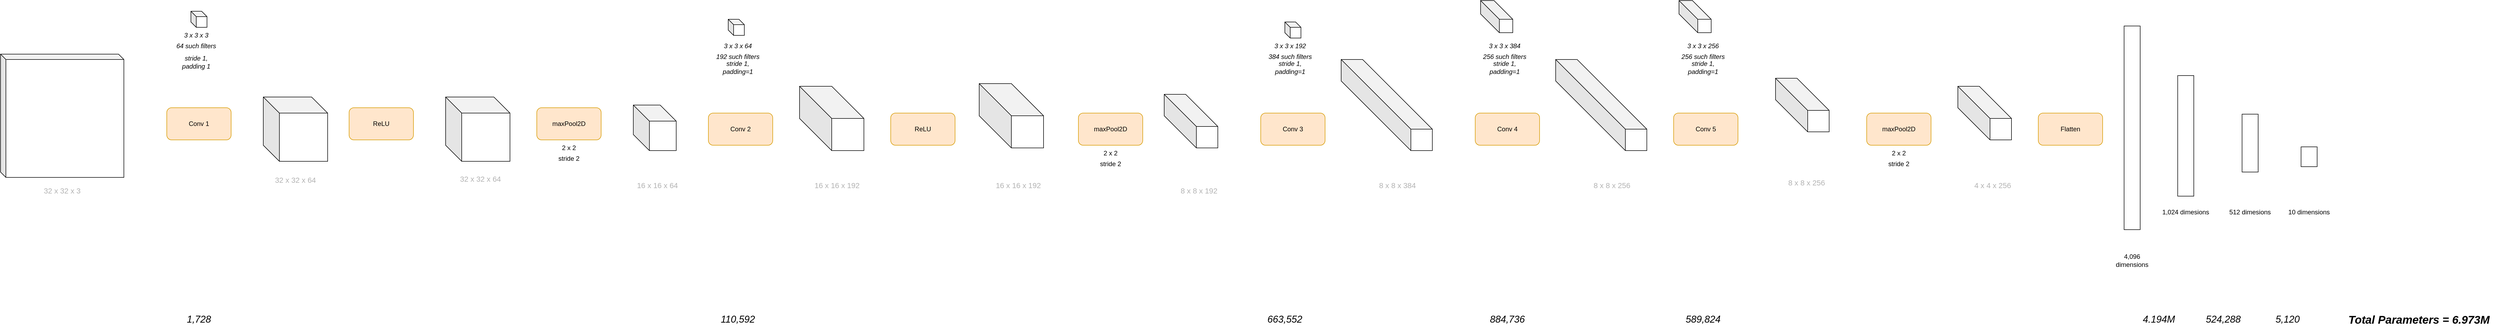 <mxfile version="27.1.6" pages="3">
  <diagram name="AlexNet" id="U9Pu7-vDOxCgsU6fjhAG">
    <mxGraphModel dx="1113" dy="767" grid="0" gridSize="10" guides="1" tooltips="1" connect="1" arrows="1" fold="1" page="0" pageScale="1" pageWidth="850" pageHeight="1100" math="0" shadow="0">
      <root>
        <mxCell id="0" />
        <mxCell id="1" parent="0" />
        <mxCell id="Xr-WN3m5yfMdmhasKWIc-1" value="" style="shape=cube;whiteSpace=wrap;html=1;boundedLbl=1;backgroundOutline=1;darkOpacity=0.05;darkOpacity2=0.1;size=10;" vertex="1" parent="1">
          <mxGeometry x="40" y="170" width="230" height="230" as="geometry" />
        </mxCell>
        <mxCell id="Xr-WN3m5yfMdmhasKWIc-2" value="32 x 32 x 3" style="text;html=1;align=center;verticalAlign=middle;whiteSpace=wrap;rounded=0;fontSize=14;fontColor=#B3B3B3;" vertex="1" parent="1">
          <mxGeometry x="110" y="410" width="90" height="30" as="geometry" />
        </mxCell>
        <mxCell id="Xr-WN3m5yfMdmhasKWIc-3" value="" style="shape=cube;whiteSpace=wrap;html=1;boundedLbl=1;backgroundOutline=1;darkOpacity=0.05;darkOpacity2=0.1;size=10;" vertex="1" parent="1">
          <mxGeometry x="395" y="90" width="30" height="30" as="geometry" />
        </mxCell>
        <mxCell id="Xr-WN3m5yfMdmhasKWIc-4" value="3 x 3 x 3" style="text;html=1;align=center;verticalAlign=middle;whiteSpace=wrap;rounded=0;fontStyle=2" vertex="1" parent="1">
          <mxGeometry x="360" y="120" width="90" height="30" as="geometry" />
        </mxCell>
        <mxCell id="Xr-WN3m5yfMdmhasKWIc-5" value="64 such filters" style="text;html=1;align=center;verticalAlign=middle;whiteSpace=wrap;rounded=0;fontStyle=2" vertex="1" parent="1">
          <mxGeometry x="360" y="140" width="90" height="30" as="geometry" />
        </mxCell>
        <mxCell id="Xr-WN3m5yfMdmhasKWIc-6" value="stride 1,&lt;div&gt;padding 1&lt;/div&gt;" style="text;html=1;align=center;verticalAlign=middle;whiteSpace=wrap;rounded=0;fontStyle=2" vertex="1" parent="1">
          <mxGeometry x="360" y="170" width="90" height="30" as="geometry" />
        </mxCell>
        <mxCell id="Xr-WN3m5yfMdmhasKWIc-7" value="" style="shape=cube;whiteSpace=wrap;html=1;boundedLbl=1;backgroundOutline=1;darkOpacity=0.05;darkOpacity2=0.1;size=30;" vertex="1" parent="1">
          <mxGeometry x="530" y="250" width="120" height="120" as="geometry" />
        </mxCell>
        <mxCell id="Xr-WN3m5yfMdmhasKWIc-8" value="32 x 32 x 64" style="text;html=1;align=center;verticalAlign=middle;whiteSpace=wrap;rounded=0;fontSize=14;fontColor=#B3B3B3;" vertex="1" parent="1">
          <mxGeometry x="545" y="390" width="90" height="30" as="geometry" />
        </mxCell>
        <mxCell id="Xr-WN3m5yfMdmhasKWIc-9" value="Conv 1" style="rounded=1;whiteSpace=wrap;html=1;fillColor=#ffe6cc;strokeColor=#d79b00;" vertex="1" parent="1">
          <mxGeometry x="350" y="270" width="120" height="60" as="geometry" />
        </mxCell>
        <mxCell id="Xr-WN3m5yfMdmhasKWIc-10" value="" style="shape=cube;whiteSpace=wrap;html=1;boundedLbl=1;backgroundOutline=1;darkOpacity=0.05;darkOpacity2=0.1;size=30;" vertex="1" parent="1">
          <mxGeometry x="870" y="250" width="120" height="120" as="geometry" />
        </mxCell>
        <mxCell id="Xr-WN3m5yfMdmhasKWIc-11" value="32 x 32 x 64" style="text;html=1;align=center;verticalAlign=middle;whiteSpace=wrap;rounded=0;fontSize=14;fontColor=#B3B3B3;" vertex="1" parent="1">
          <mxGeometry x="890" y="388" width="90" height="30" as="geometry" />
        </mxCell>
        <mxCell id="Xr-WN3m5yfMdmhasKWIc-12" value="ReLU" style="rounded=1;whiteSpace=wrap;html=1;fillColor=#ffe6cc;strokeColor=#d79b00;" vertex="1" parent="1">
          <mxGeometry x="690" y="270" width="120" height="60" as="geometry" />
        </mxCell>
        <mxCell id="Xr-WN3m5yfMdmhasKWIc-13" value="" style="shape=cube;whiteSpace=wrap;html=1;boundedLbl=1;backgroundOutline=1;darkOpacity=0.05;darkOpacity2=0.1;size=30;" vertex="1" parent="1">
          <mxGeometry x="1220" y="265" width="80" height="85" as="geometry" />
        </mxCell>
        <mxCell id="Xr-WN3m5yfMdmhasKWIc-14" value="16 x 16 x 64" style="text;html=1;align=center;verticalAlign=middle;whiteSpace=wrap;rounded=0;fontSize=14;fontColor=#B3B3B3;" vertex="1" parent="1">
          <mxGeometry x="1220" y="400" width="90" height="30" as="geometry" />
        </mxCell>
        <mxCell id="Xr-WN3m5yfMdmhasKWIc-15" value="maxPool2D" style="rounded=1;whiteSpace=wrap;html=1;fillColor=#ffe6cc;strokeColor=#d79b00;" vertex="1" parent="1">
          <mxGeometry x="1040" y="270" width="120" height="60" as="geometry" />
        </mxCell>
        <mxCell id="Xr-WN3m5yfMdmhasKWIc-16" value="stride 2" style="text;html=1;align=center;verticalAlign=middle;whiteSpace=wrap;rounded=0;" vertex="1" parent="1">
          <mxGeometry x="1055" y="350" width="90" height="30" as="geometry" />
        </mxCell>
        <mxCell id="Xr-WN3m5yfMdmhasKWIc-17" value="2 x 2" style="text;html=1;align=center;verticalAlign=middle;whiteSpace=wrap;rounded=0;" vertex="1" parent="1">
          <mxGeometry x="1055" y="330" width="90" height="30" as="geometry" />
        </mxCell>
        <mxCell id="Xr-WN3m5yfMdmhasKWIc-18" value="" style="shape=cube;whiteSpace=wrap;html=1;boundedLbl=1;backgroundOutline=1;darkOpacity=0.05;darkOpacity2=0.1;size=10;" vertex="1" parent="1">
          <mxGeometry x="1397" y="105" width="30" height="30" as="geometry" />
        </mxCell>
        <mxCell id="Xr-WN3m5yfMdmhasKWIc-19" value="3 x 3 x 64" style="text;html=1;align=center;verticalAlign=middle;whiteSpace=wrap;rounded=0;fontStyle=2" vertex="1" parent="1">
          <mxGeometry x="1370" y="140" width="90" height="30" as="geometry" />
        </mxCell>
        <mxCell id="Xr-WN3m5yfMdmhasKWIc-20" value="192 such filters" style="text;html=1;align=center;verticalAlign=middle;whiteSpace=wrap;rounded=0;fontStyle=2" vertex="1" parent="1">
          <mxGeometry x="1370" y="160" width="90" height="30" as="geometry" />
        </mxCell>
        <mxCell id="Xr-WN3m5yfMdmhasKWIc-21" value="stride 1, padding=1" style="text;html=1;align=center;verticalAlign=middle;whiteSpace=wrap;rounded=0;fontStyle=2" vertex="1" parent="1">
          <mxGeometry x="1370" y="180" width="90" height="30" as="geometry" />
        </mxCell>
        <mxCell id="Xr-WN3m5yfMdmhasKWIc-23" value="16 x 16 x 192" style="text;html=1;align=center;verticalAlign=middle;whiteSpace=wrap;rounded=0;fontSize=14;fontColor=#B3B3B3;" vertex="1" parent="1">
          <mxGeometry x="1555" y="400" width="90" height="30" as="geometry" />
        </mxCell>
        <mxCell id="Xr-WN3m5yfMdmhasKWIc-24" value="Conv 2" style="rounded=1;whiteSpace=wrap;html=1;fillColor=#ffe6cc;strokeColor=#d79b00;" vertex="1" parent="1">
          <mxGeometry x="1360" y="280" width="120" height="60" as="geometry" />
        </mxCell>
        <mxCell id="Xr-WN3m5yfMdmhasKWIc-26" value="16 x 16 x 192" style="text;html=1;align=center;verticalAlign=middle;whiteSpace=wrap;rounded=0;fontSize=14;fontColor=#B3B3B3;" vertex="1" parent="1">
          <mxGeometry x="1893" y="400" width="90" height="30" as="geometry" />
        </mxCell>
        <mxCell id="Xr-WN3m5yfMdmhasKWIc-27" value="ReLU" style="rounded=1;whiteSpace=wrap;html=1;fillColor=#ffe6cc;strokeColor=#d79b00;" vertex="1" parent="1">
          <mxGeometry x="1700" y="280" width="120" height="60" as="geometry" />
        </mxCell>
        <mxCell id="Xr-WN3m5yfMdmhasKWIc-29" value="8 x 8 x 192" style="text;html=1;align=center;verticalAlign=middle;whiteSpace=wrap;rounded=0;fontSize=14;fontColor=#B3B3B3;" vertex="1" parent="1">
          <mxGeometry x="2230" y="410" width="90" height="30" as="geometry" />
        </mxCell>
        <mxCell id="Xr-WN3m5yfMdmhasKWIc-30" value="maxPool2D" style="rounded=1;whiteSpace=wrap;html=1;fillColor=#ffe6cc;strokeColor=#d79b00;" vertex="1" parent="1">
          <mxGeometry x="2050" y="280" width="120" height="60" as="geometry" />
        </mxCell>
        <mxCell id="Xr-WN3m5yfMdmhasKWIc-31" value="stride 2" style="text;html=1;align=center;verticalAlign=middle;whiteSpace=wrap;rounded=0;" vertex="1" parent="1">
          <mxGeometry x="2065" y="360" width="90" height="30" as="geometry" />
        </mxCell>
        <mxCell id="Xr-WN3m5yfMdmhasKWIc-32" value="2 x 2" style="text;html=1;align=center;verticalAlign=middle;whiteSpace=wrap;rounded=0;" vertex="1" parent="1">
          <mxGeometry x="2065" y="340" width="90" height="30" as="geometry" />
        </mxCell>
        <mxCell id="Xr-WN3m5yfMdmhasKWIc-33" value="" style="shape=cube;whiteSpace=wrap;html=1;boundedLbl=1;backgroundOutline=1;darkOpacity=0.05;darkOpacity2=0.1;size=60;" vertex="1" parent="1">
          <mxGeometry x="1530" y="230" width="120" height="120" as="geometry" />
        </mxCell>
        <mxCell id="Xr-WN3m5yfMdmhasKWIc-34" value="" style="shape=cube;whiteSpace=wrap;html=1;boundedLbl=1;backgroundOutline=1;darkOpacity=0.05;darkOpacity2=0.1;size=60;" vertex="1" parent="1">
          <mxGeometry x="1865" y="225" width="120" height="120" as="geometry" />
        </mxCell>
        <mxCell id="Xr-WN3m5yfMdmhasKWIc-35" value="" style="shape=cube;whiteSpace=wrap;html=1;boundedLbl=1;backgroundOutline=1;darkOpacity=0.05;darkOpacity2=0.1;size=60;" vertex="1" parent="1">
          <mxGeometry x="2210" y="245" width="100" height="100" as="geometry" />
        </mxCell>
        <mxCell id="Xr-WN3m5yfMdmhasKWIc-36" value="" style="shape=cube;whiteSpace=wrap;html=1;boundedLbl=1;backgroundOutline=1;darkOpacity=0.05;darkOpacity2=0.1;size=10;" vertex="1" parent="1">
          <mxGeometry x="2435" y="110" width="30" height="30" as="geometry" />
        </mxCell>
        <mxCell id="Xr-WN3m5yfMdmhasKWIc-37" value="3 x 3 x 192" style="text;html=1;align=center;verticalAlign=middle;whiteSpace=wrap;rounded=0;fontStyle=2" vertex="1" parent="1">
          <mxGeometry x="2400" y="140" width="90" height="30" as="geometry" />
        </mxCell>
        <mxCell id="Xr-WN3m5yfMdmhasKWIc-38" value="384 such filters" style="text;html=1;align=center;verticalAlign=middle;whiteSpace=wrap;rounded=0;fontStyle=2" vertex="1" parent="1">
          <mxGeometry x="2400" y="160" width="90" height="30" as="geometry" />
        </mxCell>
        <mxCell id="Xr-WN3m5yfMdmhasKWIc-39" value="stride 1, padding=1" style="text;html=1;align=center;verticalAlign=middle;whiteSpace=wrap;rounded=0;fontStyle=2" vertex="1" parent="1">
          <mxGeometry x="2400" y="180" width="90" height="30" as="geometry" />
        </mxCell>
        <mxCell id="Xr-WN3m5yfMdmhasKWIc-40" value="8 x 8 x 384" style="text;html=1;align=center;verticalAlign=middle;whiteSpace=wrap;rounded=0;fontSize=14;fontColor=#B3B3B3;" vertex="1" parent="1">
          <mxGeometry x="2600" y="400" width="90" height="30" as="geometry" />
        </mxCell>
        <mxCell id="Xr-WN3m5yfMdmhasKWIc-41" value="Conv 3" style="rounded=1;whiteSpace=wrap;html=1;fillColor=#ffe6cc;strokeColor=#d79b00;" vertex="1" parent="1">
          <mxGeometry x="2390" y="280" width="120" height="60" as="geometry" />
        </mxCell>
        <mxCell id="Xr-WN3m5yfMdmhasKWIc-42" value="" style="shape=cube;whiteSpace=wrap;html=1;boundedLbl=1;backgroundOutline=1;darkOpacity=0.05;darkOpacity2=0.1;size=130;" vertex="1" parent="1">
          <mxGeometry x="2540" y="180" width="170" height="170" as="geometry" />
        </mxCell>
        <mxCell id="Xr-WN3m5yfMdmhasKWIc-43" value="" style="shape=cube;whiteSpace=wrap;html=1;boundedLbl=1;backgroundOutline=1;darkOpacity=0.05;darkOpacity2=0.1;size=35;" vertex="1" parent="1">
          <mxGeometry x="2800" y="70" width="60" height="60" as="geometry" />
        </mxCell>
        <mxCell id="Xr-WN3m5yfMdmhasKWIc-44" value="3 x 3 x 384" style="text;html=1;align=center;verticalAlign=middle;whiteSpace=wrap;rounded=0;fontStyle=2" vertex="1" parent="1">
          <mxGeometry x="2800" y="140" width="90" height="30" as="geometry" />
        </mxCell>
        <mxCell id="Xr-WN3m5yfMdmhasKWIc-45" value="256 such filters" style="text;html=1;align=center;verticalAlign=middle;whiteSpace=wrap;rounded=0;fontStyle=2" vertex="1" parent="1">
          <mxGeometry x="2800" y="160" width="90" height="30" as="geometry" />
        </mxCell>
        <mxCell id="Xr-WN3m5yfMdmhasKWIc-46" value="stride 1, padding=1" style="text;html=1;align=center;verticalAlign=middle;whiteSpace=wrap;rounded=0;fontStyle=2" vertex="1" parent="1">
          <mxGeometry x="2800" y="180" width="90" height="30" as="geometry" />
        </mxCell>
        <mxCell id="Xr-WN3m5yfMdmhasKWIc-47" value="8 x 8 x 256" style="text;html=1;align=center;verticalAlign=middle;whiteSpace=wrap;rounded=0;fontSize=14;fontColor=#B3B3B3;" vertex="1" parent="1">
          <mxGeometry x="3000" y="400" width="90" height="30" as="geometry" />
        </mxCell>
        <mxCell id="Xr-WN3m5yfMdmhasKWIc-48" value="Conv 4" style="rounded=1;whiteSpace=wrap;html=1;fillColor=#ffe6cc;strokeColor=#d79b00;" vertex="1" parent="1">
          <mxGeometry x="2790" y="280" width="120" height="60" as="geometry" />
        </mxCell>
        <mxCell id="Xr-WN3m5yfMdmhasKWIc-49" value="" style="shape=cube;whiteSpace=wrap;html=1;boundedLbl=1;backgroundOutline=1;darkOpacity=0.05;darkOpacity2=0.1;size=130;" vertex="1" parent="1">
          <mxGeometry x="2940" y="180" width="170" height="170" as="geometry" />
        </mxCell>
        <mxCell id="Xr-WN3m5yfMdmhasKWIc-50" value="" style="shape=cube;whiteSpace=wrap;html=1;boundedLbl=1;backgroundOutline=1;darkOpacity=0.05;darkOpacity2=0.1;size=35;" vertex="1" parent="1">
          <mxGeometry x="3170" y="70" width="60" height="60" as="geometry" />
        </mxCell>
        <mxCell id="Xr-WN3m5yfMdmhasKWIc-51" value="3 x 3 x 256" style="text;html=1;align=center;verticalAlign=middle;whiteSpace=wrap;rounded=0;fontStyle=2" vertex="1" parent="1">
          <mxGeometry x="3170" y="140" width="90" height="30" as="geometry" />
        </mxCell>
        <mxCell id="Xr-WN3m5yfMdmhasKWIc-52" value="256 such filters" style="text;html=1;align=center;verticalAlign=middle;whiteSpace=wrap;rounded=0;fontStyle=2" vertex="1" parent="1">
          <mxGeometry x="3170" y="160" width="90" height="30" as="geometry" />
        </mxCell>
        <mxCell id="Xr-WN3m5yfMdmhasKWIc-53" value="stride 1, padding=1" style="text;html=1;align=center;verticalAlign=middle;whiteSpace=wrap;rounded=0;fontStyle=2" vertex="1" parent="1">
          <mxGeometry x="3170" y="180" width="90" height="30" as="geometry" />
        </mxCell>
        <mxCell id="Xr-WN3m5yfMdmhasKWIc-54" value="8 x 8 x 256" style="text;html=1;align=center;verticalAlign=middle;whiteSpace=wrap;rounded=0;fontSize=14;fontColor=#B3B3B3;" vertex="1" parent="1">
          <mxGeometry x="3363" y="395" width="90" height="30" as="geometry" />
        </mxCell>
        <mxCell id="Xr-WN3m5yfMdmhasKWIc-55" value="Conv 5" style="rounded=1;whiteSpace=wrap;html=1;fillColor=#ffe6cc;strokeColor=#d79b00;" vertex="1" parent="1">
          <mxGeometry x="3160" y="280" width="120" height="60" as="geometry" />
        </mxCell>
        <mxCell id="Xr-WN3m5yfMdmhasKWIc-57" value="" style="shape=cube;whiteSpace=wrap;html=1;boundedLbl=1;backgroundOutline=1;darkOpacity=0.05;darkOpacity2=0.1;size=60;" vertex="1" parent="1">
          <mxGeometry x="3350" y="215" width="100" height="100" as="geometry" />
        </mxCell>
        <mxCell id="Xr-WN3m5yfMdmhasKWIc-58" value="maxPool2D" style="rounded=1;whiteSpace=wrap;html=1;fillColor=#ffe6cc;strokeColor=#d79b00;" vertex="1" parent="1">
          <mxGeometry x="3520" y="280" width="120" height="60" as="geometry" />
        </mxCell>
        <mxCell id="Xr-WN3m5yfMdmhasKWIc-59" value="stride 2" style="text;html=1;align=center;verticalAlign=middle;whiteSpace=wrap;rounded=0;" vertex="1" parent="1">
          <mxGeometry x="3535" y="360" width="90" height="30" as="geometry" />
        </mxCell>
        <mxCell id="Xr-WN3m5yfMdmhasKWIc-60" value="2 x 2" style="text;html=1;align=center;verticalAlign=middle;whiteSpace=wrap;rounded=0;" vertex="1" parent="1">
          <mxGeometry x="3535" y="340" width="90" height="30" as="geometry" />
        </mxCell>
        <mxCell id="Xr-WN3m5yfMdmhasKWIc-61" value="4 x 4 x 256" style="text;html=1;align=center;verticalAlign=middle;whiteSpace=wrap;rounded=0;fontSize=14;fontColor=#B3B3B3;" vertex="1" parent="1">
          <mxGeometry x="3710" y="400" width="90" height="30" as="geometry" />
        </mxCell>
        <mxCell id="Xr-WN3m5yfMdmhasKWIc-62" value="" style="shape=cube;whiteSpace=wrap;html=1;boundedLbl=1;backgroundOutline=1;darkOpacity=0.05;darkOpacity2=0.1;size=60;" vertex="1" parent="1">
          <mxGeometry x="3690" y="230" width="100" height="100" as="geometry" />
        </mxCell>
        <mxCell id="Xr-WN3m5yfMdmhasKWIc-63" value="Flatten" style="rounded=1;whiteSpace=wrap;html=1;fillColor=#ffe6cc;strokeColor=#d79b00;" vertex="1" parent="1">
          <mxGeometry x="3840" y="280" width="120" height="60" as="geometry" />
        </mxCell>
        <mxCell id="Xr-WN3m5yfMdmhasKWIc-64" value="" style="rounded=0;whiteSpace=wrap;html=1;" vertex="1" parent="1">
          <mxGeometry x="4000" y="117.5" width="30" height="380" as="geometry" />
        </mxCell>
        <mxCell id="Xr-WN3m5yfMdmhasKWIc-65" value="4,096 dimensions" style="text;html=1;align=center;verticalAlign=middle;whiteSpace=wrap;rounded=0;" vertex="1" parent="1">
          <mxGeometry x="3970" y="540" width="90" height="30" as="geometry" />
        </mxCell>
        <mxCell id="Xr-WN3m5yfMdmhasKWIc-66" value="" style="rounded=0;whiteSpace=wrap;html=1;" vertex="1" parent="1">
          <mxGeometry x="4100" y="210" width="30" height="225" as="geometry" />
        </mxCell>
        <mxCell id="Xr-WN3m5yfMdmhasKWIc-67" value="1,024 dimesions" style="text;html=1;align=center;verticalAlign=middle;whiteSpace=wrap;rounded=0;" vertex="1" parent="1">
          <mxGeometry x="4070" y="450" width="90" height="30" as="geometry" />
        </mxCell>
        <mxCell id="Xr-WN3m5yfMdmhasKWIc-68" value="" style="rounded=0;whiteSpace=wrap;html=1;" vertex="1" parent="1">
          <mxGeometry x="4220" y="282" width="30" height="108" as="geometry" />
        </mxCell>
        <mxCell id="Xr-WN3m5yfMdmhasKWIc-69" value="512 dimesions" style="text;html=1;align=center;verticalAlign=middle;whiteSpace=wrap;rounded=0;" vertex="1" parent="1">
          <mxGeometry x="4190" y="450" width="90" height="30" as="geometry" />
        </mxCell>
        <mxCell id="Xr-WN3m5yfMdmhasKWIc-70" value="" style="rounded=0;whiteSpace=wrap;html=1;" vertex="1" parent="1">
          <mxGeometry x="4330" y="343" width="30" height="37" as="geometry" />
        </mxCell>
        <mxCell id="Xr-WN3m5yfMdmhasKWIc-71" value="10 dimensions" style="text;html=1;align=center;verticalAlign=middle;whiteSpace=wrap;rounded=0;" vertex="1" parent="1">
          <mxGeometry x="4300" y="450" width="90" height="30" as="geometry" />
        </mxCell>
        <mxCell id="F6kPN773rkt63s7SqFSw-1" value="1,728" style="text;html=1;align=center;verticalAlign=middle;whiteSpace=wrap;rounded=0;fontSize=18;fontStyle=2" vertex="1" parent="1">
          <mxGeometry x="365" y="650" width="90" height="30" as="geometry" />
        </mxCell>
        <mxCell id="sjqRSmwfYh-zq0IkUXnz-1" value="110,592" style="text;html=1;align=center;verticalAlign=middle;whiteSpace=wrap;rounded=0;fontSize=18;fontStyle=2" vertex="1" parent="1">
          <mxGeometry x="1370" y="650" width="90" height="30" as="geometry" />
        </mxCell>
        <mxCell id="CWKEaiQ29IWkR-8rTw53-1" value="663,552" style="text;html=1;align=center;verticalAlign=middle;whiteSpace=wrap;rounded=0;fontSize=18;fontStyle=2" vertex="1" parent="1">
          <mxGeometry x="2390" y="650" width="90" height="30" as="geometry" />
        </mxCell>
        <mxCell id="CWKEaiQ29IWkR-8rTw53-2" value="884,736" style="text;html=1;align=center;verticalAlign=middle;whiteSpace=wrap;rounded=0;fontSize=18;fontStyle=2" vertex="1" parent="1">
          <mxGeometry x="2805" y="650" width="90" height="30" as="geometry" />
        </mxCell>
        <mxCell id="CWKEaiQ29IWkR-8rTw53-3" value="589,824" style="text;html=1;align=center;verticalAlign=middle;whiteSpace=wrap;rounded=0;fontSize=18;fontStyle=2" vertex="1" parent="1">
          <mxGeometry x="3170" y="650" width="90" height="30" as="geometry" />
        </mxCell>
        <mxCell id="CWKEaiQ29IWkR-8rTw53-4" value="4.194M" style="text;html=1;align=center;verticalAlign=middle;whiteSpace=wrap;rounded=0;fontSize=18;fontStyle=2" vertex="1" parent="1">
          <mxGeometry x="4020" y="650" width="90" height="30" as="geometry" />
        </mxCell>
        <mxCell id="CWKEaiQ29IWkR-8rTw53-5" value="524,288" style="text;html=1;align=center;verticalAlign=middle;whiteSpace=wrap;rounded=0;fontSize=18;fontStyle=2" vertex="1" parent="1">
          <mxGeometry x="4140" y="650" width="90" height="30" as="geometry" />
        </mxCell>
        <mxCell id="CWKEaiQ29IWkR-8rTw53-6" value="5,120" style="text;html=1;align=center;verticalAlign=middle;whiteSpace=wrap;rounded=0;fontSize=18;fontStyle=2" vertex="1" parent="1">
          <mxGeometry x="4260" y="650" width="90" height="30" as="geometry" />
        </mxCell>
        <mxCell id="CWKEaiQ29IWkR-8rTw53-7" value="Total Parameters = 6.973M" style="text;html=1;align=center;verticalAlign=middle;whiteSpace=wrap;rounded=0;fontStyle=3;fontSize=21;" vertex="1" parent="1">
          <mxGeometry x="4400" y="650" width="300" height="30" as="geometry" />
        </mxCell>
      </root>
    </mxGraphModel>
  </diagram>
  <diagram id="hgB_lz3TIBGlnVns-d8-" name="AlexNet + NiN (MLP)">
    <mxGraphModel dx="901" dy="621" grid="0" gridSize="10" guides="1" tooltips="1" connect="1" arrows="1" fold="1" page="0" pageScale="1" pageWidth="850" pageHeight="1100" math="0" shadow="0">
      <root>
        <mxCell id="0" />
        <mxCell id="1" parent="0" />
        <mxCell id="GLyyYum1dYaYXQ7sGWmr-1" value="" style="shape=cube;whiteSpace=wrap;html=1;boundedLbl=1;backgroundOutline=1;darkOpacity=0.05;darkOpacity2=0.1;size=10;" vertex="1" parent="1">
          <mxGeometry x="70" y="540" width="230" height="230" as="geometry" />
        </mxCell>
        <mxCell id="GLyyYum1dYaYXQ7sGWmr-2" value="32 x 32 x 3" style="text;html=1;align=center;verticalAlign=middle;whiteSpace=wrap;rounded=0;fontColor=#B3B3B3;fontSize=14;" vertex="1" parent="1">
          <mxGeometry x="140" y="780" width="90" height="30" as="geometry" />
        </mxCell>
        <mxCell id="GLyyYum1dYaYXQ7sGWmr-3" value="" style="shape=cube;whiteSpace=wrap;html=1;boundedLbl=1;backgroundOutline=1;darkOpacity=0.05;darkOpacity2=0.1;size=10;" vertex="1" parent="1">
          <mxGeometry x="425" y="440" width="30" height="30" as="geometry" />
        </mxCell>
        <mxCell id="GLyyYum1dYaYXQ7sGWmr-4" value="3 x 3 x 3" style="text;html=1;align=center;verticalAlign=middle;whiteSpace=wrap;rounded=0;fontStyle=2" vertex="1" parent="1">
          <mxGeometry x="390" y="470" width="90" height="30" as="geometry" />
        </mxCell>
        <mxCell id="GLyyYum1dYaYXQ7sGWmr-5" value="64 such filters" style="text;html=1;align=center;verticalAlign=middle;whiteSpace=wrap;rounded=0;fontStyle=2" vertex="1" parent="1">
          <mxGeometry x="390" y="490" width="90" height="30" as="geometry" />
        </mxCell>
        <mxCell id="GLyyYum1dYaYXQ7sGWmr-6" value="stride 1,&lt;div&gt;padding 1&lt;/div&gt;" style="text;html=1;align=center;verticalAlign=middle;whiteSpace=wrap;rounded=0;fontStyle=2" vertex="1" parent="1">
          <mxGeometry x="390" y="517.5" width="90" height="30" as="geometry" />
        </mxCell>
        <mxCell id="GLyyYum1dYaYXQ7sGWmr-7" value="" style="shape=cube;whiteSpace=wrap;html=1;boundedLbl=1;backgroundOutline=1;darkOpacity=0.05;darkOpacity2=0.1;size=30;" vertex="1" parent="1">
          <mxGeometry x="560" y="620" width="120" height="120" as="geometry" />
        </mxCell>
        <mxCell id="GLyyYum1dYaYXQ7sGWmr-8" value="32 x 32 x 64" style="text;html=1;align=center;verticalAlign=middle;whiteSpace=wrap;rounded=0;fontColor=#B3B3B3;fontSize=14;" vertex="1" parent="1">
          <mxGeometry x="575" y="760" width="90" height="30" as="geometry" />
        </mxCell>
        <mxCell id="GLyyYum1dYaYXQ7sGWmr-9" value="Conv 1" style="rounded=1;whiteSpace=wrap;html=1;fillColor=#ffe6cc;strokeColor=#d79b00;" vertex="1" parent="1">
          <mxGeometry x="380" y="640" width="120" height="60" as="geometry" />
        </mxCell>
        <mxCell id="GLyyYum1dYaYXQ7sGWmr-10" value="" style="shape=cube;whiteSpace=wrap;html=1;boundedLbl=1;backgroundOutline=1;darkOpacity=0.05;darkOpacity2=0.1;size=30;" vertex="1" parent="1">
          <mxGeometry x="900" y="620" width="120" height="120" as="geometry" />
        </mxCell>
        <mxCell id="GLyyYum1dYaYXQ7sGWmr-11" value="32 x 32 x 64" style="text;html=1;align=center;verticalAlign=middle;whiteSpace=wrap;rounded=0;fontColor=#B3B3B3;fontSize=14;" vertex="1" parent="1">
          <mxGeometry x="915" y="770" width="90" height="30" as="geometry" />
        </mxCell>
        <mxCell id="GLyyYum1dYaYXQ7sGWmr-12" value="ReLU" style="rounded=1;whiteSpace=wrap;html=1;fillColor=#ffe6cc;strokeColor=#d79b00;" vertex="1" parent="1">
          <mxGeometry x="720" y="640" width="120" height="60" as="geometry" />
        </mxCell>
        <mxCell id="GLyyYum1dYaYXQ7sGWmr-13" value="maxPool2D" style="rounded=1;whiteSpace=wrap;html=1;fillColor=#ffe6cc;strokeColor=#d79b00;" vertex="1" parent="1">
          <mxGeometry x="1093" y="640" width="120" height="60" as="geometry" />
        </mxCell>
        <mxCell id="GLyyYum1dYaYXQ7sGWmr-14" value="stride 2" style="text;html=1;align=center;verticalAlign=middle;whiteSpace=wrap;rounded=0;" vertex="1" parent="1">
          <mxGeometry x="1108" y="720" width="90" height="30" as="geometry" />
        </mxCell>
        <mxCell id="GLyyYum1dYaYXQ7sGWmr-15" value="2 x 2" style="text;html=1;align=center;verticalAlign=middle;whiteSpace=wrap;rounded=0;" vertex="1" parent="1">
          <mxGeometry x="1108" y="700" width="90" height="30" as="geometry" />
        </mxCell>
        <mxCell id="GLyyYum1dYaYXQ7sGWmr-36" value="" style="shape=cube;whiteSpace=wrap;html=1;boundedLbl=1;backgroundOutline=1;darkOpacity=0.05;darkOpacity2=0.1;size=30;" vertex="1" parent="1">
          <mxGeometry x="1273" y="635" width="80" height="85" as="geometry" />
        </mxCell>
        <mxCell id="GLyyYum1dYaYXQ7sGWmr-37" value="16 x 16 x 64" style="text;html=1;align=center;verticalAlign=middle;whiteSpace=wrap;rounded=0;fontColor=#B3B3B3;fontSize=14;" vertex="1" parent="1">
          <mxGeometry x="1273" y="770" width="90" height="30" as="geometry" />
        </mxCell>
        <mxCell id="GLyyYum1dYaYXQ7sGWmr-38" value="" style="shape=cube;whiteSpace=wrap;html=1;boundedLbl=1;backgroundOutline=1;darkOpacity=0.05;darkOpacity2=0.1;size=10;" vertex="1" parent="1">
          <mxGeometry x="1458" y="480" width="30" height="30" as="geometry" />
        </mxCell>
        <mxCell id="GLyyYum1dYaYXQ7sGWmr-39" value="3x 3 x 64" style="text;html=1;align=center;verticalAlign=middle;whiteSpace=wrap;rounded=0;fontStyle=2" vertex="1" parent="1">
          <mxGeometry x="1423" y="510" width="90" height="30" as="geometry" />
        </mxCell>
        <mxCell id="GLyyYum1dYaYXQ7sGWmr-40" value="128 such filters" style="text;html=1;align=center;verticalAlign=middle;whiteSpace=wrap;rounded=0;fontStyle=2" vertex="1" parent="1">
          <mxGeometry x="1423" y="530" width="90" height="30" as="geometry" />
        </mxCell>
        <mxCell id="GLyyYum1dYaYXQ7sGWmr-41" value="stride 1, padding=1" style="text;html=1;align=center;verticalAlign=middle;whiteSpace=wrap;rounded=0;fontStyle=2" vertex="1" parent="1">
          <mxGeometry x="1423" y="550" width="90" height="30" as="geometry" />
        </mxCell>
        <mxCell id="GLyyYum1dYaYXQ7sGWmr-42" value="16 x 16 x 128" style="text;html=1;align=center;verticalAlign=middle;whiteSpace=wrap;rounded=0;fontColor=#B3B3B3;fontSize=14;" vertex="1" parent="1">
          <mxGeometry x="1608" y="770" width="90" height="30" as="geometry" />
        </mxCell>
        <mxCell id="GLyyYum1dYaYXQ7sGWmr-43" value="Conv 2" style="rounded=1;whiteSpace=wrap;html=1;fillColor=#ffe6cc;strokeColor=#d79b00;" vertex="1" parent="1">
          <mxGeometry x="1413" y="640" width="120" height="60" as="geometry" />
        </mxCell>
        <mxCell id="GLyyYum1dYaYXQ7sGWmr-47" value="" style="shape=cube;whiteSpace=wrap;html=1;boundedLbl=1;backgroundOutline=1;darkOpacity=0.05;darkOpacity2=0.1;size=60;" vertex="1" parent="1">
          <mxGeometry x="1595" y="610" width="120" height="120" as="geometry" />
        </mxCell>
        <mxCell id="GLyyYum1dYaYXQ7sGWmr-68" value="8 x 8 x 192" style="text;html=1;align=center;verticalAlign=middle;whiteSpace=wrap;rounded=0;fontColor=#B3B3B3;fontSize=14;" vertex="1" parent="1">
          <mxGeometry x="2434" y="770" width="90" height="30" as="geometry" />
        </mxCell>
        <mxCell id="GLyyYum1dYaYXQ7sGWmr-69" value="maxPool2D" style="rounded=1;whiteSpace=wrap;html=1;fillColor=#ffe6cc;strokeColor=#d79b00;" vertex="1" parent="1">
          <mxGeometry x="2248" y="645.62" width="120" height="60" as="geometry" />
        </mxCell>
        <mxCell id="GLyyYum1dYaYXQ7sGWmr-70" value="stride 2" style="text;html=1;align=center;verticalAlign=middle;whiteSpace=wrap;rounded=0;" vertex="1" parent="1">
          <mxGeometry x="2263" y="725.62" width="90" height="30" as="geometry" />
        </mxCell>
        <mxCell id="GLyyYum1dYaYXQ7sGWmr-71" value="2 x 2" style="text;html=1;align=center;verticalAlign=middle;whiteSpace=wrap;rounded=0;" vertex="1" parent="1">
          <mxGeometry x="2263" y="705.62" width="90" height="30" as="geometry" />
        </mxCell>
        <mxCell id="GLyyYum1dYaYXQ7sGWmr-72" value="" style="shape=cube;whiteSpace=wrap;html=1;boundedLbl=1;backgroundOutline=1;darkOpacity=0.05;darkOpacity2=0.1;size=60;" vertex="1" parent="1">
          <mxGeometry x="2408" y="610.62" width="100" height="100" as="geometry" />
        </mxCell>
        <mxCell id="GLyyYum1dYaYXQ7sGWmr-73" value="" style="shape=cube;whiteSpace=wrap;html=1;boundedLbl=1;backgroundOutline=1;darkOpacity=0.05;darkOpacity2=0.1;size=10;" vertex="1" parent="1">
          <mxGeometry x="2633" y="475.62" width="30" height="30" as="geometry" />
        </mxCell>
        <mxCell id="GLyyYum1dYaYXQ7sGWmr-74" value="3 x 3 x 192" style="text;html=1;align=center;verticalAlign=middle;whiteSpace=wrap;rounded=0;fontStyle=2" vertex="1" parent="1">
          <mxGeometry x="2598" y="505.62" width="90" height="30" as="geometry" />
        </mxCell>
        <mxCell id="GLyyYum1dYaYXQ7sGWmr-75" value="256 such filters" style="text;html=1;align=center;verticalAlign=middle;whiteSpace=wrap;rounded=0;fontStyle=2" vertex="1" parent="1">
          <mxGeometry x="2598" y="525.62" width="90" height="30" as="geometry" />
        </mxCell>
        <mxCell id="GLyyYum1dYaYXQ7sGWmr-76" value="stride 1, padding=1" style="text;html=1;align=center;verticalAlign=middle;whiteSpace=wrap;rounded=0;fontStyle=2" vertex="1" parent="1">
          <mxGeometry x="2598" y="545.62" width="90" height="30" as="geometry" />
        </mxCell>
        <mxCell id="GLyyYum1dYaYXQ7sGWmr-77" value="8 x 8 x 256" style="text;html=1;align=center;verticalAlign=middle;whiteSpace=wrap;rounded=0;fontColor=#B3B3B3;fontSize=14;" vertex="1" parent="1">
          <mxGeometry x="2798" y="765.62" width="90" height="30" as="geometry" />
        </mxCell>
        <mxCell id="GLyyYum1dYaYXQ7sGWmr-78" value="Conv 3" style="rounded=1;whiteSpace=wrap;html=1;fillColor=#ffe6cc;strokeColor=#d79b00;" vertex="1" parent="1">
          <mxGeometry x="2588" y="645.62" width="120" height="60" as="geometry" />
        </mxCell>
        <mxCell id="GLyyYum1dYaYXQ7sGWmr-79" value="" style="shape=cube;whiteSpace=wrap;html=1;boundedLbl=1;backgroundOutline=1;darkOpacity=0.05;darkOpacity2=0.1;size=130;" vertex="1" parent="1">
          <mxGeometry x="2738" y="545.62" width="170" height="170" as="geometry" />
        </mxCell>
        <mxCell id="GLyyYum1dYaYXQ7sGWmr-80" value="maxPool2D" style="rounded=1;whiteSpace=wrap;html=1;fillColor=#ffe6cc;strokeColor=#d79b00;" vertex="1" parent="1">
          <mxGeometry x="3900" y="642" width="120" height="60" as="geometry" />
        </mxCell>
        <mxCell id="GLyyYum1dYaYXQ7sGWmr-81" value="stride 2" style="text;html=1;align=center;verticalAlign=middle;whiteSpace=wrap;rounded=0;" vertex="1" parent="1">
          <mxGeometry x="3915" y="722" width="90" height="30" as="geometry" />
        </mxCell>
        <mxCell id="GLyyYum1dYaYXQ7sGWmr-82" value="3 x 3" style="text;html=1;align=center;verticalAlign=middle;whiteSpace=wrap;rounded=0;" vertex="1" parent="1">
          <mxGeometry x="3915" y="702" width="90" height="30" as="geometry" />
        </mxCell>
        <mxCell id="GLyyYum1dYaYXQ7sGWmr-83" value="4 x 4 x 384" style="text;html=1;align=center;verticalAlign=middle;whiteSpace=wrap;rounded=0;fontColor=#B3B3B3;fontSize=14;" vertex="1" parent="1">
          <mxGeometry x="4107" y="760" width="90" height="30" as="geometry" />
        </mxCell>
        <mxCell id="GLyyYum1dYaYXQ7sGWmr-85" value="" style="shape=cube;whiteSpace=wrap;html=1;boundedLbl=1;backgroundOutline=1;darkOpacity=0.05;darkOpacity2=0.1;size=10;" vertex="1" parent="1">
          <mxGeometry x="4811" y="465.13" width="30" height="30" as="geometry" />
        </mxCell>
        <mxCell id="GLyyYum1dYaYXQ7sGWmr-86" value="3 x 3 x 256" style="text;html=1;align=center;verticalAlign=middle;whiteSpace=wrap;rounded=0;fontStyle=2" vertex="1" parent="1">
          <mxGeometry x="4776" y="495.13" width="90" height="30" as="geometry" />
        </mxCell>
        <mxCell id="GLyyYum1dYaYXQ7sGWmr-87" value="256 such filters" style="text;html=1;align=center;verticalAlign=middle;whiteSpace=wrap;rounded=0;fontStyle=2" vertex="1" parent="1">
          <mxGeometry x="4776" y="515.13" width="96" height="30" as="geometry" />
        </mxCell>
        <mxCell id="GLyyYum1dYaYXQ7sGWmr-88" value="stride 1, padding=1" style="text;html=1;align=center;verticalAlign=middle;whiteSpace=wrap;rounded=0;fontStyle=2" vertex="1" parent="1">
          <mxGeometry x="4776" y="535.13" width="90" height="30" as="geometry" />
        </mxCell>
        <mxCell id="GLyyYum1dYaYXQ7sGWmr-89" value="Conv 4" style="rounded=1;whiteSpace=wrap;html=1;fillColor=#ffe6cc;strokeColor=#d79b00;" vertex="1" parent="1">
          <mxGeometry x="4766" y="635.13" width="120" height="60" as="geometry" />
        </mxCell>
        <mxCell id="GLyyYum1dYaYXQ7sGWmr-90" value="4 x 4 x 256" style="text;html=1;align=center;verticalAlign=middle;whiteSpace=wrap;rounded=0;fontColor=#B3B3B3;fontSize=14;" vertex="1" parent="1">
          <mxGeometry x="4945" y="747.63" width="90" height="30" as="geometry" />
        </mxCell>
        <mxCell id="GLyyYum1dYaYXQ7sGWmr-94" value="ReLU" style="rounded=1;whiteSpace=wrap;html=1;fillColor=#ffe6cc;strokeColor=#d79b00;" vertex="1" parent="1">
          <mxGeometry x="3526" y="640" width="120" height="60" as="geometry" />
        </mxCell>
        <mxCell id="GLyyYum1dYaYXQ7sGWmr-115" value="Global Average Pooling" style="rounded=1;whiteSpace=wrap;html=1;fillColor=#ffe6cc;strokeColor=#d79b00;" vertex="1" parent="1">
          <mxGeometry x="5532" y="637.82" width="120" height="60" as="geometry" />
        </mxCell>
        <mxCell id="GLyyYum1dYaYXQ7sGWmr-116" value="10 x 1" style="text;html=1;align=center;verticalAlign=middle;whiteSpace=wrap;rounded=0;fontColor=#B3B3B3;fontSize=14;" vertex="1" parent="1">
          <mxGeometry x="5747" y="770.32" width="90" height="30" as="geometry" />
        </mxCell>
        <mxCell id="GLyyYum1dYaYXQ7sGWmr-118" value="1,728" style="text;html=1;align=center;verticalAlign=middle;whiteSpace=wrap;rounded=0;fontSize=17;fontStyle=2" vertex="1" parent="1">
          <mxGeometry x="395" y="886.25" width="90" height="30" as="geometry" />
        </mxCell>
        <mxCell id="GLyyYum1dYaYXQ7sGWmr-121" value="73,728" style="text;html=1;align=center;verticalAlign=middle;whiteSpace=wrap;rounded=0;fontSize=17;fontStyle=2" vertex="1" parent="1">
          <mxGeometry x="1428" y="860" width="90" height="30" as="geometry" />
        </mxCell>
        <mxCell id="GLyyYum1dYaYXQ7sGWmr-125" value="589,824" style="text;html=1;align=center;verticalAlign=middle;whiteSpace=wrap;rounded=0;fontSize=17;fontStyle=2" vertex="1" parent="1">
          <mxGeometry x="4772" y="860" width="90" height="30" as="geometry" />
        </mxCell>
        <mxCell id="GLyyYum1dYaYXQ7sGWmr-128" value="Total = 1.478 M parameters" style="text;html=1;align=center;verticalAlign=middle;whiteSpace=wrap;rounded=0;fontStyle=1;fontSize=21;" vertex="1" parent="1">
          <mxGeometry x="5587" y="864.07" width="385" height="30" as="geometry" />
        </mxCell>
        <mxCell id="GLyyYum1dYaYXQ7sGWmr-140" value="" style="rounded=0;whiteSpace=wrap;html=1;" vertex="1" parent="1">
          <mxGeometry x="1805" y="582.5" width="30" height="162.5" as="geometry" />
        </mxCell>
        <mxCell id="GLyyYum1dYaYXQ7sGWmr-141" value="" style="rounded=0;whiteSpace=wrap;html=1;" vertex="1" parent="1">
          <mxGeometry x="1915" y="533" width="30" height="232" as="geometry" />
        </mxCell>
        <mxCell id="GLyyYum1dYaYXQ7sGWmr-142" value="128 dim" style="text;html=1;align=center;verticalAlign=middle;whiteSpace=wrap;rounded=0;fontColor=#B3B3B3;fontSize=14;" vertex="1" parent="1">
          <mxGeometry x="1775" y="767.5" width="90" height="30" as="geometry" />
        </mxCell>
        <mxCell id="GLyyYum1dYaYXQ7sGWmr-145" value="" style="endArrow=none;dashed=1;html=1;dashPattern=1 3;strokeWidth=2;rounded=0;entryX=0.25;entryY=0;entryDx=0;entryDy=0;" edge="1" parent="1" target="GLyyYum1dYaYXQ7sGWmr-140">
          <mxGeometry width="50" height="50" relative="1" as="geometry">
            <mxPoint x="1615" y="610" as="sourcePoint" />
            <mxPoint x="1795" y="580" as="targetPoint" />
          </mxGeometry>
        </mxCell>
        <mxCell id="GLyyYum1dYaYXQ7sGWmr-146" value="" style="endArrow=none;dashed=1;html=1;dashPattern=1 3;strokeWidth=2;rounded=0;entryX=0;entryY=1;entryDx=0;entryDy=0;" edge="1" parent="1" target="GLyyYum1dYaYXQ7sGWmr-140" source="GLyyYum1dYaYXQ7sGWmr-151">
          <mxGeometry width="50" height="50" relative="1" as="geometry">
            <mxPoint x="1625" y="660" as="sourcePoint" />
            <mxPoint x="1805" y="630" as="targetPoint" />
          </mxGeometry>
        </mxCell>
        <mxCell id="GLyyYum1dYaYXQ7sGWmr-148" value="" style="endArrow=none;dashed=1;html=1;dashPattern=1 3;strokeWidth=2;rounded=0;entryX=0;entryY=0;entryDx=0;entryDy=0;entryPerimeter=0;exitX=0.75;exitY=0;exitDx=0;exitDy=0;" edge="1" parent="1" source="GLyyYum1dYaYXQ7sGWmr-141">
          <mxGeometry width="50" height="50" relative="1" as="geometry">
            <mxPoint x="1925" y="582.5" as="sourcePoint" />
            <mxPoint x="2045" y="620" as="targetPoint" />
          </mxGeometry>
        </mxCell>
        <mxCell id="GLyyYum1dYaYXQ7sGWmr-151" value="" style="shape=cube;whiteSpace=wrap;html=1;boundedLbl=1;backgroundOutline=1;darkOpacity=0.05;darkOpacity2=0.1;size=60;fillColor=#fff2cc;strokeColor=#d6b656;" vertex="1" parent="1">
          <mxGeometry x="1595" y="610" width="75" height="75" as="geometry" />
        </mxCell>
        <mxCell id="GLyyYum1dYaYXQ7sGWmr-153" value="16 x 16 x 192" style="text;html=1;align=center;verticalAlign=middle;whiteSpace=wrap;rounded=0;fontColor=#B3B3B3;fontSize=14;" vertex="1" parent="1">
          <mxGeometry x="2070" y="770" width="90" height="30" as="geometry" />
        </mxCell>
        <mxCell id="GLyyYum1dYaYXQ7sGWmr-154" value="" style="shape=cube;whiteSpace=wrap;html=1;boundedLbl=1;backgroundOutline=1;darkOpacity=0.05;darkOpacity2=0.1;size=60;" vertex="1" parent="1">
          <mxGeometry x="2040" y="615" width="120" height="120" as="geometry" />
        </mxCell>
        <mxCell id="GLyyYum1dYaYXQ7sGWmr-155" value="" style="shape=cube;whiteSpace=wrap;html=1;boundedLbl=1;backgroundOutline=1;darkOpacity=0.05;darkOpacity2=0.1;size=60;fillColor=#fff2cc;strokeColor=#d6b656;" vertex="1" parent="1">
          <mxGeometry x="2040" y="615" width="75" height="75" as="geometry" />
        </mxCell>
        <mxCell id="GLyyYum1dYaYXQ7sGWmr-149" value="" style="endArrow=none;dashed=1;html=1;dashPattern=1 3;strokeWidth=2;rounded=0;entryX=0;entryY=0;entryDx=60;entryDy=75;entryPerimeter=0;exitX=1;exitY=1;exitDx=0;exitDy=0;" edge="1" parent="1" target="GLyyYum1dYaYXQ7sGWmr-155" source="GLyyYum1dYaYXQ7sGWmr-141">
          <mxGeometry width="50" height="50" relative="1" as="geometry">
            <mxPoint x="1925" y="745" as="sourcePoint" />
            <mxPoint x="2085" y="670" as="targetPoint" />
          </mxGeometry>
        </mxCell>
        <mxCell id="GLyyYum1dYaYXQ7sGWmr-168" value="16,384" style="text;html=1;align=center;verticalAlign=middle;whiteSpace=wrap;rounded=0;fontSize=17;fontStyle=2" vertex="1" parent="1">
          <mxGeometry x="1782" y="864.37" width="90" height="30" as="geometry" />
        </mxCell>
        <mxCell id="ETt64GqDp81kELgFFsO3-1" value="442,368" style="text;html=1;align=center;verticalAlign=middle;whiteSpace=wrap;rounded=0;fontSize=17;fontStyle=2" vertex="1" parent="1">
          <mxGeometry x="2598" y="864.37" width="90" height="30" as="geometry" />
        </mxCell>
        <mxCell id="IqJX8kox65KPq9U8LeQH-10" value="128 1x1 feature map section that highlight 128 activations for the same pixel space (receptive field)" style="text;html=1;align=left;verticalAlign=middle;whiteSpace=wrap;rounded=0;fontSize=18;" vertex="1" parent="1">
          <mxGeometry x="1541" y="424" width="227" height="95.5" as="geometry" />
        </mxCell>
        <mxCell id="IqJX8kox65KPq9U8LeQH-11" value="" style="endArrow=classic;html=1;rounded=0;entryX=0;entryY=0;entryDx=0;entryDy=0;entryPerimeter=0;" edge="1" parent="1">
          <mxGeometry width="50" height="50" relative="1" as="geometry">
            <mxPoint x="1571" y="515" as="sourcePoint" />
            <mxPoint x="1610" y="599.5" as="targetPoint" />
          </mxGeometry>
        </mxCell>
        <mxCell id="IqJX8kox65KPq9U8LeQH-12" value="Information across channels for the same receptive field have interacted" style="text;html=1;align=left;verticalAlign=middle;whiteSpace=wrap;rounded=0;fontSize=18;" vertex="1" parent="1">
          <mxGeometry x="1999" y="389" width="194" height="96" as="geometry" />
        </mxCell>
        <mxCell id="IqJX8kox65KPq9U8LeQH-13" value="" style="endArrow=classic;html=1;rounded=0;" edge="1" parent="1">
          <mxGeometry width="50" height="50" relative="1" as="geometry">
            <mxPoint x="2055" y="499.25" as="sourcePoint" />
            <mxPoint x="2055" y="593.25" as="targetPoint" />
          </mxGeometry>
        </mxCell>
        <mxCell id="uH9604T_gW26UaeOdG-w-5" value="" style="rounded=0;whiteSpace=wrap;html=1;" vertex="1" parent="1">
          <mxGeometry x="5286" y="632.62" width="30" height="43.38" as="geometry" />
        </mxCell>
        <mxCell id="uH9604T_gW26UaeOdG-w-8" value="" style="shape=cube;whiteSpace=wrap;html=1;boundedLbl=1;backgroundOutline=1;darkOpacity=0.05;darkOpacity2=0.1;size=73;" vertex="1" parent="1">
          <mxGeometry x="5380" y="631.62" width="88" height="90" as="geometry" />
        </mxCell>
        <mxCell id="uH9604T_gW26UaeOdG-w-9" value="" style="shape=cube;whiteSpace=wrap;html=1;boundedLbl=1;backgroundOutline=1;darkOpacity=0.05;darkOpacity2=0.1;size=73;fillColor=#fff2cc;strokeColor=#d6b656;" vertex="1" parent="1">
          <mxGeometry x="5380" y="631.62" width="79" height="80" as="geometry" />
        </mxCell>
        <mxCell id="uH9604T_gW26UaeOdG-w-10" value="" style="endArrow=none;dashed=1;html=1;dashPattern=1 3;strokeWidth=2;rounded=0;" edge="1" parent="1">
          <mxGeometry width="50" height="50" relative="1" as="geometry">
            <mxPoint x="5297" y="632.62" as="sourcePoint" />
            <mxPoint x="5382" y="634.62" as="targetPoint" />
          </mxGeometry>
        </mxCell>
        <mxCell id="uH9604T_gW26UaeOdG-w-11" value="" style="endArrow=none;dashed=1;html=1;dashPattern=1 3;strokeWidth=2;rounded=0;entryX=0;entryY=0;entryDx=76;entryDy=80;entryPerimeter=0;exitX=0.5;exitY=1;exitDx=0;exitDy=0;" edge="1" parent="1" source="uH9604T_gW26UaeOdG-w-5" target="uH9604T_gW26UaeOdG-w-9">
          <mxGeometry width="50" height="50" relative="1" as="geometry">
            <mxPoint x="5303" y="725.62" as="sourcePoint" />
            <mxPoint x="5388" y="727.62" as="targetPoint" />
          </mxGeometry>
        </mxCell>
        <mxCell id="uH9604T_gW26UaeOdG-w-32" value="" style="rounded=0;whiteSpace=wrap;html=1;" vertex="1" parent="1">
          <mxGeometry x="5774" y="624.94" width="30" height="92" as="geometry" />
        </mxCell>
        <mxCell id="mHcGG3z4fGiQUPePCrrA-1" value="" style="rounded=0;whiteSpace=wrap;html=1;" vertex="1" parent="1">
          <mxGeometry x="1860" y="583" width="30" height="164" as="geometry" />
        </mxCell>
        <mxCell id="mHcGG3z4fGiQUPePCrrA-2" value="192 dim" style="text;html=1;align=center;verticalAlign=middle;whiteSpace=wrap;rounded=0;fontColor=#B3B3B3;fontSize=14;" vertex="1" parent="1">
          <mxGeometry x="1879" y="777.5" width="90" height="30" as="geometry" />
        </mxCell>
        <mxCell id="mHcGG3z4fGiQUPePCrrA-3" value="128 dim" style="text;html=1;align=center;verticalAlign=middle;whiteSpace=wrap;rounded=0;fontColor=#B3B3B3;fontSize=14;" vertex="1" parent="1">
          <mxGeometry x="1825" y="750" width="90" height="30" as="geometry" />
        </mxCell>
        <mxCell id="mHcGG3z4fGiQUPePCrrA-4" value="" style="shape=cube;whiteSpace=wrap;html=1;boundedLbl=1;backgroundOutline=1;darkOpacity=0.05;darkOpacity2=0.1;size=130;fillColor=#fff2cc;strokeColor=#d6b656;" vertex="1" parent="1">
          <mxGeometry x="2738" y="545.62" width="145" height="143.38" as="geometry" />
        </mxCell>
        <mxCell id="mHcGG3z4fGiQUPePCrrA-5" value="" style="rounded=0;whiteSpace=wrap;html=1;" vertex="1" parent="1">
          <mxGeometry x="2972" y="549.5" width="30" height="162.5" as="geometry" />
        </mxCell>
        <mxCell id="mHcGG3z4fGiQUPePCrrA-6" value="" style="rounded=0;whiteSpace=wrap;html=1;" vertex="1" parent="1">
          <mxGeometry x="3082" y="500" width="30" height="232" as="geometry" />
        </mxCell>
        <mxCell id="mHcGG3z4fGiQUPePCrrA-7" value="" style="endArrow=none;dashed=1;html=1;dashPattern=1 3;strokeWidth=2;rounded=0;exitX=0.75;exitY=0;exitDx=0;exitDy=0;entryX=0;entryY=0;entryDx=0;entryDy=6.69;entryPerimeter=0;" edge="1" parent="1" source="mHcGG3z4fGiQUPePCrrA-6" target="mHcGG3z4fGiQUPePCrrA-21">
          <mxGeometry width="50" height="50" relative="1" as="geometry">
            <mxPoint x="3092" y="549.5" as="sourcePoint" />
            <mxPoint x="3221" y="544" as="targetPoint" />
          </mxGeometry>
        </mxCell>
        <mxCell id="mHcGG3z4fGiQUPePCrrA-8" value="8 x 8 x 384" style="text;html=1;align=center;verticalAlign=middle;whiteSpace=wrap;rounded=0;fontColor=#B3B3B3;fontSize=14;" vertex="1" parent="1">
          <mxGeometry x="3311" y="765" width="90" height="30" as="geometry" />
        </mxCell>
        <mxCell id="mHcGG3z4fGiQUPePCrrA-11" value="" style="endArrow=none;dashed=1;html=1;dashPattern=1 3;strokeWidth=2;rounded=0;entryX=0;entryY=0;entryDx=161.5;entryDy=169.38;entryPerimeter=0;exitX=1;exitY=1;exitDx=0;exitDy=0;" edge="1" parent="1" source="mHcGG3z4fGiQUPePCrrA-6" target="mHcGG3z4fGiQUPePCrrA-21">
          <mxGeometry width="50" height="50" relative="1" as="geometry">
            <mxPoint x="3092" y="712" as="sourcePoint" />
            <mxPoint x="3267" y="657" as="targetPoint" />
          </mxGeometry>
        </mxCell>
        <mxCell id="mHcGG3z4fGiQUPePCrrA-12" value="" style="rounded=0;whiteSpace=wrap;html=1;" vertex="1" parent="1">
          <mxGeometry x="3027" y="550" width="30" height="164" as="geometry" />
        </mxCell>
        <mxCell id="mHcGG3z4fGiQUPePCrrA-13" value="384 dim" style="text;html=1;align=center;verticalAlign=middle;whiteSpace=wrap;rounded=0;fontColor=#B3B3B3;fontSize=14;" vertex="1" parent="1">
          <mxGeometry x="3046" y="744.5" width="90" height="30" as="geometry" />
        </mxCell>
        <mxCell id="mHcGG3z4fGiQUPePCrrA-14" value="256 dim" style="text;html=1;align=center;verticalAlign=middle;whiteSpace=wrap;rounded=0;fontColor=#B3B3B3;fontSize=14;" vertex="1" parent="1">
          <mxGeometry x="2945" y="720.13" width="90" height="30" as="geometry" />
        </mxCell>
        <mxCell id="mHcGG3z4fGiQUPePCrrA-15" value="256 dim" style="text;html=1;align=center;verticalAlign=middle;whiteSpace=wrap;rounded=0;fontColor=#B3B3B3;fontSize=14;" vertex="1" parent="1">
          <mxGeometry x="3005" y="722.5" width="90" height="30" as="geometry" />
        </mxCell>
        <mxCell id="mHcGG3z4fGiQUPePCrrA-16" value="" style="endArrow=none;dashed=1;html=1;dashPattern=1 3;strokeWidth=2;rounded=0;entryX=0.25;entryY=0;entryDx=0;entryDy=0;exitX=0.75;exitY=0;exitDx=0;exitDy=0;" edge="1" parent="1" target="mHcGG3z4fGiQUPePCrrA-5">
          <mxGeometry width="50" height="50" relative="1" as="geometry">
            <mxPoint x="2741" y="547.5" as="sourcePoint" />
            <mxPoint x="2848" y="634.5" as="targetPoint" />
          </mxGeometry>
        </mxCell>
        <mxCell id="mHcGG3z4fGiQUPePCrrA-17" value="" style="endArrow=none;dashed=1;html=1;dashPattern=1 3;strokeWidth=2;rounded=0;entryX=0.5;entryY=1;entryDx=0;entryDy=0;exitX=0.75;exitY=0;exitDx=0;exitDy=0;" edge="1" parent="1" target="mHcGG3z4fGiQUPePCrrA-5">
          <mxGeometry width="50" height="50" relative="1" as="geometry">
            <mxPoint x="2873" y="688.75" as="sourcePoint" />
            <mxPoint x="3112" y="691.25" as="targetPoint" />
          </mxGeometry>
        </mxCell>
        <mxCell id="mHcGG3z4fGiQUPePCrrA-19" value="" style="shape=cube;whiteSpace=wrap;html=1;boundedLbl=1;backgroundOutline=1;darkOpacity=0.05;darkOpacity2=0.1;size=156;" vertex="1" parent="1">
          <mxGeometry x="3249" y="505.62" width="197" height="198.38" as="geometry" />
        </mxCell>
        <mxCell id="mHcGG3z4fGiQUPePCrrA-21" value="" style="shape=cube;whiteSpace=wrap;html=1;boundedLbl=1;backgroundOutline=1;darkOpacity=0.05;darkOpacity2=0.1;size=156;fillColor=#fff2cc;strokeColor=#d6b656;" vertex="1" parent="1">
          <mxGeometry x="3249" y="505.62" width="167" height="169.38" as="geometry" />
        </mxCell>
        <mxCell id="mHcGG3z4fGiQUPePCrrA-22" value="" style="shape=cube;whiteSpace=wrap;html=1;boundedLbl=1;backgroundOutline=1;darkOpacity=0.05;darkOpacity2=0.1;size=156;" vertex="1" parent="1">
          <mxGeometry x="4014" y="522.12" width="181" height="182.38" as="geometry" />
        </mxCell>
        <mxCell id="mHcGG3z4fGiQUPePCrrA-23" value="" style="shape=cube;whiteSpace=wrap;html=1;boundedLbl=1;backgroundOutline=1;darkOpacity=0.05;darkOpacity2=0.1;size=156;" vertex="1" parent="1">
          <mxGeometry x="3654" y="510" width="197" height="198.38" as="geometry" />
        </mxCell>
        <mxCell id="mHcGG3z4fGiQUPePCrrA-24" value="8 x 8 x 384" style="text;html=1;align=center;verticalAlign=middle;whiteSpace=wrap;rounded=0;fontColor=#B3B3B3;fontSize=14;" vertex="1" parent="1">
          <mxGeometry x="3741" y="765" width="90" height="30" as="geometry" />
        </mxCell>
        <mxCell id="mHcGG3z4fGiQUPePCrrA-25" value="" style="rounded=0;whiteSpace=wrap;html=1;" vertex="1" parent="1">
          <mxGeometry x="4315" y="511.75" width="30" height="232" as="geometry" />
        </mxCell>
        <mxCell id="mHcGG3z4fGiQUPePCrrA-26" value="384 dim" style="text;html=1;align=center;verticalAlign=middle;whiteSpace=wrap;rounded=0;fontColor=#B3B3B3;fontSize=14;" vertex="1" parent="1">
          <mxGeometry x="4279" y="756.25" width="90" height="30" as="geometry" />
        </mxCell>
        <mxCell id="mHcGG3z4fGiQUPePCrrA-27" value="" style="rounded=0;whiteSpace=wrap;html=1;" vertex="1" parent="1">
          <mxGeometry x="4407" y="563.87" width="30" height="151.75" as="geometry" />
        </mxCell>
        <mxCell id="mHcGG3z4fGiQUPePCrrA-28" value="256 dim" style="text;html=1;align=center;verticalAlign=middle;whiteSpace=wrap;rounded=0;fontColor=#B3B3B3;fontSize=14;" vertex="1" parent="1">
          <mxGeometry x="4371" y="756.25" width="90" height="30" as="geometry" />
        </mxCell>
        <mxCell id="mHcGG3z4fGiQUPePCrrA-29" value="" style="shape=cube;whiteSpace=wrap;html=1;boundedLbl=1;backgroundOutline=1;darkOpacity=0.05;darkOpacity2=0.1;size=156;fillColor=#fff2cc;strokeColor=#d6b656;" vertex="1" parent="1">
          <mxGeometry x="4014" y="521.62" width="167" height="168.38" as="geometry" />
        </mxCell>
        <mxCell id="mHcGG3z4fGiQUPePCrrA-33" value="" style="shape=cube;whiteSpace=wrap;html=1;boundedLbl=1;backgroundOutline=1;darkOpacity=0.05;darkOpacity2=0.1;size=117;" vertex="1" parent="1">
          <mxGeometry x="4510" y="551" width="145" height="143.12" as="geometry" />
        </mxCell>
        <mxCell id="mHcGG3z4fGiQUPePCrrA-34" value="" style="shape=cube;whiteSpace=wrap;html=1;boundedLbl=1;backgroundOutline=1;darkOpacity=0.05;darkOpacity2=0.1;size=117;fillColor=#fff2cc;strokeColor=#d6b656;" vertex="1" parent="1">
          <mxGeometry x="4510" y="551" width="128" height="127" as="geometry" />
        </mxCell>
        <mxCell id="mHcGG3z4fGiQUPePCrrA-35" value="" style="endArrow=none;dashed=1;html=1;dashPattern=1 3;strokeWidth=2;rounded=0;entryX=0.5;entryY=0;entryDx=0;entryDy=0;exitX=0.75;exitY=0;exitDx=0;exitDy=0;" edge="1" parent="1" target="mHcGG3z4fGiQUPePCrrA-25">
          <mxGeometry width="50" height="50" relative="1" as="geometry">
            <mxPoint x="4020" y="522.12" as="sourcePoint" />
            <mxPoint x="4259" y="524.62" as="targetPoint" />
          </mxGeometry>
        </mxCell>
        <mxCell id="mHcGG3z4fGiQUPePCrrA-36" value="" style="endArrow=none;dashed=1;html=1;dashPattern=1 3;strokeWidth=2;rounded=0;entryX=0.25;entryY=1;entryDx=0;entryDy=0;exitX=0;exitY=0;exitDx=161.5;exitDy=168.38;exitPerimeter=0;" edge="1" parent="1" source="mHcGG3z4fGiQUPePCrrA-29" target="mHcGG3z4fGiQUPePCrrA-25">
          <mxGeometry width="50" height="50" relative="1" as="geometry">
            <mxPoint x="4060" y="563.12" as="sourcePoint" />
            <mxPoint x="4370" y="553" as="targetPoint" />
          </mxGeometry>
        </mxCell>
        <mxCell id="mHcGG3z4fGiQUPePCrrA-37" value="" style="endArrow=none;dashed=1;html=1;dashPattern=1 3;strokeWidth=2;rounded=0;entryX=0.25;entryY=1;entryDx=0;entryDy=0;exitX=0.5;exitY=1;exitDx=0;exitDy=0;" edge="1" parent="1" source="mHcGG3z4fGiQUPePCrrA-27">
          <mxGeometry width="50" height="50" relative="1" as="geometry">
            <mxPoint x="4487" y="624" as="sourcePoint" />
            <mxPoint x="4634" y="678" as="targetPoint" />
          </mxGeometry>
        </mxCell>
        <mxCell id="mHcGG3z4fGiQUPePCrrA-38" value="" style="endArrow=none;dashed=1;html=1;dashPattern=1 3;strokeWidth=2;rounded=0;entryX=0;entryY=0;entryDx=5.5;entryDy=0;exitX=0.5;exitY=1;exitDx=0;exitDy=0;entryPerimeter=0;" edge="1" parent="1" target="mHcGG3z4fGiQUPePCrrA-34">
          <mxGeometry width="50" height="50" relative="1" as="geometry">
            <mxPoint x="4416" y="563.62" as="sourcePoint" />
            <mxPoint x="4628" y="525.62" as="targetPoint" />
          </mxGeometry>
        </mxCell>
        <mxCell id="mHcGG3z4fGiQUPePCrrA-39" value="4 x 4 x 256" style="text;html=1;align=center;verticalAlign=middle;whiteSpace=wrap;rounded=0;fontColor=#B3B3B3;fontSize=14;" vertex="1" parent="1">
          <mxGeometry x="4569" y="757.13" width="90" height="30" as="geometry" />
        </mxCell>
        <mxCell id="mHcGG3z4fGiQUPePCrrA-40" value="" style="shape=cube;whiteSpace=wrap;html=1;boundedLbl=1;backgroundOutline=1;darkOpacity=0.05;darkOpacity2=0.1;size=117;" vertex="1" parent="1">
          <mxGeometry x="4924" y="565.26" width="145" height="143.12" as="geometry" />
        </mxCell>
        <mxCell id="mHcGG3z4fGiQUPePCrrA-41" value="" style="rounded=0;whiteSpace=wrap;html=1;" vertex="1" parent="1">
          <mxGeometry x="5219" y="574.8" width="30" height="151.75" as="geometry" />
        </mxCell>
        <mxCell id="mHcGG3z4fGiQUPePCrrA-42" value="256 dim" style="text;html=1;align=center;verticalAlign=middle;whiteSpace=wrap;rounded=0;fontColor=#B3B3B3;fontSize=14;" vertex="1" parent="1">
          <mxGeometry x="5183" y="767.18" width="90" height="30" as="geometry" />
        </mxCell>
        <mxCell id="mHcGG3z4fGiQUPePCrrA-48" value="" style="rounded=0;whiteSpace=wrap;html=1;" vertex="1" parent="1">
          <mxGeometry x="5155" y="573.12" width="30" height="151.75" as="geometry" />
        </mxCell>
        <mxCell id="mHcGG3z4fGiQUPePCrrA-49" value="256 dim" style="text;html=1;align=center;verticalAlign=middle;whiteSpace=wrap;rounded=0;fontColor=#B3B3B3;fontSize=14;" vertex="1" parent="1">
          <mxGeometry x="5116" y="767.18" width="90" height="30" as="geometry" />
        </mxCell>
        <mxCell id="mHcGG3z4fGiQUPePCrrA-50" value="" style="shape=cube;whiteSpace=wrap;html=1;boundedLbl=1;backgroundOutline=1;darkOpacity=0.05;darkOpacity2=0.1;size=117;fillColor=#fff2cc;strokeColor=#d6b656;" vertex="1" parent="1">
          <mxGeometry x="4924" y="563.87" width="128" height="127" as="geometry" />
        </mxCell>
        <mxCell id="mHcGG3z4fGiQUPePCrrA-51" value="" style="endArrow=none;dashed=1;html=1;dashPattern=1 3;strokeWidth=2;rounded=0;entryX=0.5;entryY=0;entryDx=0;entryDy=0;exitX=0.5;exitY=1;exitDx=0;exitDy=0;" edge="1" parent="1" target="mHcGG3z4fGiQUPePCrrA-48">
          <mxGeometry width="50" height="50" relative="1" as="geometry">
            <mxPoint x="4924" y="565.26" as="sourcePoint" />
            <mxPoint x="5023" y="552.71" as="targetPoint" />
          </mxGeometry>
        </mxCell>
        <mxCell id="mHcGG3z4fGiQUPePCrrA-52" value="" style="endArrow=none;dashed=1;html=1;dashPattern=1 3;strokeWidth=2;rounded=0;entryX=0.25;entryY=1;entryDx=0;entryDy=0;exitX=0.5;exitY=1;exitDx=0;exitDy=0;" edge="1" parent="1" target="mHcGG3z4fGiQUPePCrrA-48">
          <mxGeometry width="50" height="50" relative="1" as="geometry">
            <mxPoint x="5050" y="693.13" as="sourcePoint" />
            <mxPoint x="5296" y="700.87" as="targetPoint" />
          </mxGeometry>
        </mxCell>
        <mxCell id="mHcGG3z4fGiQUPePCrrA-54" value="10 dim" style="text;html=1;align=center;verticalAlign=middle;whiteSpace=wrap;rounded=0;fontColor=#B3B3B3;fontSize=14;" vertex="1" parent="1">
          <mxGeometry x="5269" y="765" width="90" height="30" as="geometry" />
        </mxCell>
        <mxCell id="mHcGG3z4fGiQUPePCrrA-55" value="4 x 4 x 10" style="text;html=1;align=center;verticalAlign=middle;whiteSpace=wrap;rounded=0;fontColor=#B3B3B3;fontSize=14;" vertex="1" parent="1">
          <mxGeometry x="5396" y="760" width="90" height="30" as="geometry" />
        </mxCell>
        <mxCell id="QFhpjNAsa8X1Vs8Q2iri-1" value="24,576" style="text;html=1;align=center;verticalAlign=middle;whiteSpace=wrap;rounded=0;fontSize=17;fontStyle=2" vertex="1" parent="1">
          <mxGeometry x="1855" y="864.37" width="90" height="30" as="geometry" />
        </mxCell>
        <mxCell id="QFhpjNAsa8X1Vs8Q2iri-2" value="65,536" style="text;html=1;align=center;verticalAlign=middle;whiteSpace=wrap;rounded=0;fontSize=17;fontStyle=2" vertex="1" parent="1">
          <mxGeometry x="2956" y="864.37" width="90" height="30" as="geometry" />
        </mxCell>
        <mxCell id="QFhpjNAsa8X1Vs8Q2iri-3" value="98,304" style="text;html=1;align=center;verticalAlign=middle;whiteSpace=wrap;rounded=0;fontSize=17;fontStyle=2" vertex="1" parent="1">
          <mxGeometry x="3032" y="864.37" width="90" height="30" as="geometry" />
        </mxCell>
        <mxCell id="QFhpjNAsa8X1Vs8Q2iri-4" value="98,304" style="text;html=1;align=center;verticalAlign=middle;whiteSpace=wrap;rounded=0;fontSize=17;fontStyle=2" vertex="1" parent="1">
          <mxGeometry x="4323" y="864.07" width="90" height="30" as="geometry" />
        </mxCell>
        <mxCell id="QFhpjNAsa8X1Vs8Q2iri-5" value="65,536" style="text;html=1;align=center;verticalAlign=middle;whiteSpace=wrap;rounded=0;fontSize=17;fontStyle=2" vertex="1" parent="1">
          <mxGeometry x="5146" y="860" width="90" height="30" as="geometry" />
        </mxCell>
        <mxCell id="QFhpjNAsa8X1Vs8Q2iri-6" value="2,560" style="text;html=1;align=center;verticalAlign=middle;whiteSpace=wrap;rounded=0;fontSize=17;fontStyle=2" vertex="1" parent="1">
          <mxGeometry x="5226" y="860" width="90" height="30" as="geometry" />
        </mxCell>
      </root>
    </mxGraphModel>
  </diagram>
  <diagram id="59NUxNc6nYXB9KQwX6WW" name="AlexNet + NiN + 1x1 Conv">
    <mxGraphModel dx="901" dy="-179" grid="0" gridSize="10" guides="1" tooltips="1" connect="1" arrows="1" fold="1" page="0" pageScale="1" pageWidth="850" pageHeight="1100" math="0" shadow="0">
      <root>
        <mxCell id="0" />
        <mxCell id="1" parent="0" />
        <mxCell id="nz_4G0TPoRmnazze8zIB-36" value="" style="rounded=1;whiteSpace=wrap;html=1;" vertex="1" parent="1">
          <mxGeometry x="1509" y="899" width="720" height="530" as="geometry" />
        </mxCell>
        <mxCell id="nz_4G0TPoRmnazze8zIB-8" value="" style="ellipse;whiteSpace=wrap;html=1;aspect=fixed;" vertex="1" parent="1">
          <mxGeometry x="1711" y="951" width="47" height="47" as="geometry" />
        </mxCell>
        <mxCell id="nz_4G0TPoRmnazze8zIB-9" value="" style="ellipse;whiteSpace=wrap;html=1;aspect=fixed;" vertex="1" parent="1">
          <mxGeometry x="1711" y="1014" width="47" height="47" as="geometry" />
        </mxCell>
        <mxCell id="nz_4G0TPoRmnazze8zIB-10" value="" style="ellipse;whiteSpace=wrap;html=1;aspect=fixed;" vertex="1" parent="1">
          <mxGeometry x="1711" y="1077" width="47" height="47" as="geometry" />
        </mxCell>
        <mxCell id="nz_4G0TPoRmnazze8zIB-11" value="" style="ellipse;whiteSpace=wrap;html=1;aspect=fixed;" vertex="1" parent="1">
          <mxGeometry x="1711" y="1176" width="47" height="47" as="geometry" />
        </mxCell>
        <mxCell id="nz_4G0TPoRmnazze8zIB-12" value="" style="ellipse;whiteSpace=wrap;html=1;aspect=fixed;" vertex="1" parent="1">
          <mxGeometry x="1711" y="1239" width="47" height="47" as="geometry" />
        </mxCell>
        <mxCell id="nz_4G0TPoRmnazze8zIB-13" value="" style="ellipse;whiteSpace=wrap;html=1;aspect=fixed;" vertex="1" parent="1">
          <mxGeometry x="1711" y="1302" width="47" height="47" as="geometry" />
        </mxCell>
        <mxCell id="nz_4G0TPoRmnazze8zIB-14" value=".&lt;div&gt;.&lt;/div&gt;&lt;div&gt;.&lt;/div&gt;" style="text;html=1;align=center;verticalAlign=middle;whiteSpace=wrap;rounded=0;fontStyle=1" vertex="1" parent="1">
          <mxGeometry x="1704.5" y="1130" width="60" height="30" as="geometry" />
        </mxCell>
        <mxCell id="nz_4G0TPoRmnazze8zIB-15" value="" style="ellipse;whiteSpace=wrap;html=1;aspect=fixed;fillColor=#fff2cc;strokeColor=#d6b656;" vertex="1" parent="1">
          <mxGeometry x="1986.5" y="951" width="47" height="47" as="geometry" />
        </mxCell>
        <mxCell id="nz_4G0TPoRmnazze8zIB-16" value="" style="ellipse;whiteSpace=wrap;html=1;aspect=fixed;" vertex="1" parent="1">
          <mxGeometry x="1986.5" y="1014" width="47" height="47" as="geometry" />
        </mxCell>
        <mxCell id="nz_4G0TPoRmnazze8zIB-17" value="" style="ellipse;whiteSpace=wrap;html=1;aspect=fixed;" vertex="1" parent="1">
          <mxGeometry x="1986.5" y="1077" width="47" height="47" as="geometry" />
        </mxCell>
        <mxCell id="nz_4G0TPoRmnazze8zIB-18" value="" style="ellipse;whiteSpace=wrap;html=1;aspect=fixed;" vertex="1" parent="1">
          <mxGeometry x="1986.5" y="1176" width="47" height="47" as="geometry" />
        </mxCell>
        <mxCell id="nz_4G0TPoRmnazze8zIB-19" value="" style="ellipse;whiteSpace=wrap;html=1;aspect=fixed;" vertex="1" parent="1">
          <mxGeometry x="1986.5" y="1239" width="47" height="47" as="geometry" />
        </mxCell>
        <mxCell id="nz_4G0TPoRmnazze8zIB-20" value="" style="ellipse;whiteSpace=wrap;html=1;aspect=fixed;" vertex="1" parent="1">
          <mxGeometry x="1986.5" y="1302" width="47" height="47" as="geometry" />
        </mxCell>
        <mxCell id="nz_4G0TPoRmnazze8zIB-21" value=".&lt;div&gt;.&lt;/div&gt;&lt;div&gt;.&lt;/div&gt;" style="text;html=1;align=center;verticalAlign=middle;whiteSpace=wrap;rounded=0;fontStyle=1" vertex="1" parent="1">
          <mxGeometry x="1980" y="1130" width="60" height="30" as="geometry" />
        </mxCell>
        <mxCell id="nz_4G0TPoRmnazze8zIB-22" value="" style="endArrow=none;html=1;rounded=0;" edge="1" parent="1">
          <mxGeometry width="50" height="50" relative="1" as="geometry">
            <mxPoint x="1757" y="972" as="sourcePoint" />
            <mxPoint x="1986" y="972" as="targetPoint" />
          </mxGeometry>
        </mxCell>
        <mxCell id="nz_4G0TPoRmnazze8zIB-23" value="" style="endArrow=none;html=1;rounded=0;entryX=0;entryY=0.5;entryDx=0;entryDy=0;" edge="1" parent="1" target="nz_4G0TPoRmnazze8zIB-15">
          <mxGeometry width="50" height="50" relative="1" as="geometry">
            <mxPoint x="1758" y="1040" as="sourcePoint" />
            <mxPoint x="1987" y="1040" as="targetPoint" />
          </mxGeometry>
        </mxCell>
        <mxCell id="nz_4G0TPoRmnazze8zIB-24" value="" style="endArrow=none;html=1;rounded=0;" edge="1" parent="1">
          <mxGeometry width="50" height="50" relative="1" as="geometry">
            <mxPoint x="1758" y="1101" as="sourcePoint" />
            <mxPoint x="1987" y="974" as="targetPoint" />
          </mxGeometry>
        </mxCell>
        <mxCell id="nz_4G0TPoRmnazze8zIB-25" value="" style="endArrow=none;html=1;rounded=0;entryX=0;entryY=0.5;entryDx=0;entryDy=0;" edge="1" parent="1" target="nz_4G0TPoRmnazze8zIB-15">
          <mxGeometry width="50" height="50" relative="1" as="geometry">
            <mxPoint x="1758" y="1197" as="sourcePoint" />
            <mxPoint x="1987" y="1070" as="targetPoint" />
          </mxGeometry>
        </mxCell>
        <mxCell id="nz_4G0TPoRmnazze8zIB-26" value="" style="endArrow=none;html=1;rounded=0;entryX=0;entryY=0.5;entryDx=0;entryDy=0;" edge="1" parent="1" target="nz_4G0TPoRmnazze8zIB-15">
          <mxGeometry width="50" height="50" relative="1" as="geometry">
            <mxPoint x="1757.5" y="1262" as="sourcePoint" />
            <mxPoint x="1986.5" y="1039" as="targetPoint" />
          </mxGeometry>
        </mxCell>
        <mxCell id="nz_4G0TPoRmnazze8zIB-27" value="" style="endArrow=none;html=1;rounded=0;entryX=0;entryY=0.5;entryDx=0;entryDy=0;" edge="1" parent="1" target="nz_4G0TPoRmnazze8zIB-15">
          <mxGeometry width="50" height="50" relative="1" as="geometry">
            <mxPoint x="1758" y="1324" as="sourcePoint" />
            <mxPoint x="1987.5" y="1036" as="targetPoint" />
          </mxGeometry>
        </mxCell>
        <mxCell id="nz_4G0TPoRmnazze8zIB-28" value="128 neurons" style="text;html=1;align=center;verticalAlign=middle;whiteSpace=wrap;rounded=0;fontStyle=2;fontSize=20;" vertex="1" parent="1">
          <mxGeometry x="1551" y="1117" width="60" height="30" as="geometry" />
        </mxCell>
        <mxCell id="nz_4G0TPoRmnazze8zIB-30" value="128 neurons" style="text;html=1;align=center;verticalAlign=middle;whiteSpace=wrap;rounded=0;fontStyle=2;fontSize=20;" vertex="1" parent="1">
          <mxGeometry x="2125" y="1100" width="60" height="30" as="geometry" />
        </mxCell>
        <mxCell id="nz_4G0TPoRmnazze8zIB-31" value="" style="endArrow=none;html=1;rounded=0;entryX=0;entryY=0.5;entryDx=0;entryDy=0;opacity=20;" edge="1" parent="1" target="nz_4G0TPoRmnazze8zIB-16">
          <mxGeometry width="50" height="50" relative="1" as="geometry">
            <mxPoint x="1757.5" y="972" as="sourcePoint" />
            <mxPoint x="1986.5" y="972" as="targetPoint" />
          </mxGeometry>
        </mxCell>
        <mxCell id="nz_4G0TPoRmnazze8zIB-32" value="" style="endArrow=none;html=1;rounded=0;opacity=20;" edge="1" parent="1">
          <mxGeometry width="50" height="50" relative="1" as="geometry">
            <mxPoint x="1762" y="1044" as="sourcePoint" />
            <mxPoint x="1984" y="1040" as="targetPoint" />
          </mxGeometry>
        </mxCell>
        <mxCell id="nz_4G0TPoRmnazze8zIB-33" value="" style="endArrow=none;html=1;rounded=0;opacity=20;" edge="1" parent="1">
          <mxGeometry width="50" height="50" relative="1" as="geometry">
            <mxPoint x="1760" y="1101" as="sourcePoint" />
            <mxPoint x="1987" y="1041" as="targetPoint" />
          </mxGeometry>
        </mxCell>
        <mxCell id="nz_4G0TPoRmnazze8zIB-34" value="" style="endArrow=none;html=1;rounded=0;opacity=20;" edge="1" parent="1">
          <mxGeometry width="50" height="50" relative="1" as="geometry">
            <mxPoint x="1763" y="1196" as="sourcePoint" />
            <mxPoint x="1982" y="1038" as="targetPoint" />
          </mxGeometry>
        </mxCell>
        <mxCell id="nz_4G0TPoRmnazze8zIB-35" value="" style="endArrow=none;html=1;rounded=0;opacity=20;entryX=0;entryY=0.5;entryDx=0;entryDy=0;" edge="1" parent="1" target="nz_4G0TPoRmnazze8zIB-16">
          <mxGeometry width="50" height="50" relative="1" as="geometry">
            <mxPoint x="1760" y="1325" as="sourcePoint" />
            <mxPoint x="1983" y="1324" as="targetPoint" />
          </mxGeometry>
        </mxCell>
        <mxCell id="nz_4G0TPoRmnazze8zIB-37" value="" style="endArrow=none;html=1;rounded=0;opacity=20;" edge="1" parent="1">
          <mxGeometry width="50" height="50" relative="1" as="geometry">
            <mxPoint x="1758" y="1263" as="sourcePoint" />
            <mxPoint x="1985" y="1040" as="targetPoint" />
          </mxGeometry>
        </mxCell>
        <mxCell id="nz_4G0TPoRmnazze8zIB-38" value="Note: 1x 1 Convolution is the equivalent of a densely connected feed forward layer" style="text;html=1;align=left;verticalAlign=middle;whiteSpace=wrap;rounded=0;fontStyle=1;fontSize=19;" vertex="1" parent="1">
          <mxGeometry x="1534" y="859" width="631" height="30" as="geometry" />
        </mxCell>
        <mxCell id="_iwovx38GNhRsuzJTuGa-1" value="" style="shape=cube;whiteSpace=wrap;html=1;boundedLbl=1;backgroundOutline=1;darkOpacity=0.05;darkOpacity2=0.1;size=10;" vertex="1" parent="1">
          <mxGeometry x="30" y="1851" width="230" height="230" as="geometry" />
        </mxCell>
        <mxCell id="_iwovx38GNhRsuzJTuGa-2" value="32 x 32 x 3" style="text;html=1;align=center;verticalAlign=middle;whiteSpace=wrap;rounded=0;fontColor=#B3B3B3;fontSize=14;" vertex="1" parent="1">
          <mxGeometry x="100" y="2091" width="90" height="30" as="geometry" />
        </mxCell>
        <mxCell id="_iwovx38GNhRsuzJTuGa-3" value="" style="shape=cube;whiteSpace=wrap;html=1;boundedLbl=1;backgroundOutline=1;darkOpacity=0.05;darkOpacity2=0.1;size=10;" vertex="1" parent="1">
          <mxGeometry x="385" y="1751" width="30" height="30" as="geometry" />
        </mxCell>
        <mxCell id="_iwovx38GNhRsuzJTuGa-4" value="3 x 3 x 3" style="text;html=1;align=center;verticalAlign=middle;whiteSpace=wrap;rounded=0;fontStyle=2" vertex="1" parent="1">
          <mxGeometry x="350" y="1781" width="90" height="30" as="geometry" />
        </mxCell>
        <mxCell id="_iwovx38GNhRsuzJTuGa-5" value="64 such filters" style="text;html=1;align=center;verticalAlign=middle;whiteSpace=wrap;rounded=0;fontStyle=2" vertex="1" parent="1">
          <mxGeometry x="350" y="1801" width="90" height="30" as="geometry" />
        </mxCell>
        <mxCell id="_iwovx38GNhRsuzJTuGa-6" value="stride 1,&lt;div&gt;padding 1&lt;/div&gt;" style="text;html=1;align=center;verticalAlign=middle;whiteSpace=wrap;rounded=0;fontStyle=2" vertex="1" parent="1">
          <mxGeometry x="350" y="1828.5" width="90" height="30" as="geometry" />
        </mxCell>
        <mxCell id="_iwovx38GNhRsuzJTuGa-7" value="" style="shape=cube;whiteSpace=wrap;html=1;boundedLbl=1;backgroundOutline=1;darkOpacity=0.05;darkOpacity2=0.1;size=30;" vertex="1" parent="1">
          <mxGeometry x="520" y="1931" width="120" height="120" as="geometry" />
        </mxCell>
        <mxCell id="_iwovx38GNhRsuzJTuGa-8" value="32 x 32 x 64" style="text;html=1;align=center;verticalAlign=middle;whiteSpace=wrap;rounded=0;fontColor=#B3B3B3;fontSize=14;" vertex="1" parent="1">
          <mxGeometry x="535" y="2071" width="90" height="30" as="geometry" />
        </mxCell>
        <mxCell id="_iwovx38GNhRsuzJTuGa-9" value="Conv 1" style="rounded=1;whiteSpace=wrap;html=1;fillColor=#ffe6cc;strokeColor=#d79b00;" vertex="1" parent="1">
          <mxGeometry x="340" y="1951" width="120" height="60" as="geometry" />
        </mxCell>
        <mxCell id="_iwovx38GNhRsuzJTuGa-10" value="" style="shape=cube;whiteSpace=wrap;html=1;boundedLbl=1;backgroundOutline=1;darkOpacity=0.05;darkOpacity2=0.1;size=30;" vertex="1" parent="1">
          <mxGeometry x="860" y="1931" width="120" height="120" as="geometry" />
        </mxCell>
        <mxCell id="_iwovx38GNhRsuzJTuGa-11" value="32 x 32 x 64" style="text;html=1;align=center;verticalAlign=middle;whiteSpace=wrap;rounded=0;fontColor=#B3B3B3;fontSize=14;" vertex="1" parent="1">
          <mxGeometry x="875" y="2081" width="90" height="30" as="geometry" />
        </mxCell>
        <mxCell id="_iwovx38GNhRsuzJTuGa-12" value="ReLU" style="rounded=1;whiteSpace=wrap;html=1;fillColor=#ffe6cc;strokeColor=#d79b00;" vertex="1" parent="1">
          <mxGeometry x="680" y="1951" width="120" height="60" as="geometry" />
        </mxCell>
        <mxCell id="_iwovx38GNhRsuzJTuGa-13" value="maxPool2D" style="rounded=1;whiteSpace=wrap;html=1;fillColor=#ffe6cc;strokeColor=#d79b00;" vertex="1" parent="1">
          <mxGeometry x="1053" y="1951" width="120" height="60" as="geometry" />
        </mxCell>
        <mxCell id="_iwovx38GNhRsuzJTuGa-14" value="stride 2" style="text;html=1;align=center;verticalAlign=middle;whiteSpace=wrap;rounded=0;" vertex="1" parent="1">
          <mxGeometry x="1068" y="2031" width="90" height="30" as="geometry" />
        </mxCell>
        <mxCell id="_iwovx38GNhRsuzJTuGa-15" value="2 x 2" style="text;html=1;align=center;verticalAlign=middle;whiteSpace=wrap;rounded=0;" vertex="1" parent="1">
          <mxGeometry x="1068" y="2011" width="90" height="30" as="geometry" />
        </mxCell>
        <mxCell id="_iwovx38GNhRsuzJTuGa-16" value="" style="shape=cube;whiteSpace=wrap;html=1;boundedLbl=1;backgroundOutline=1;darkOpacity=0.05;darkOpacity2=0.1;size=30;" vertex="1" parent="1">
          <mxGeometry x="1233" y="1946" width="80" height="85" as="geometry" />
        </mxCell>
        <mxCell id="_iwovx38GNhRsuzJTuGa-17" value="16 x 16 x 64" style="text;html=1;align=center;verticalAlign=middle;whiteSpace=wrap;rounded=0;fontColor=#B3B3B3;fontSize=14;" vertex="1" parent="1">
          <mxGeometry x="1233" y="2081" width="90" height="30" as="geometry" />
        </mxCell>
        <mxCell id="_iwovx38GNhRsuzJTuGa-18" value="" style="shape=cube;whiteSpace=wrap;html=1;boundedLbl=1;backgroundOutline=1;darkOpacity=0.05;darkOpacity2=0.1;size=10;" vertex="1" parent="1">
          <mxGeometry x="1418" y="1791" width="30" height="30" as="geometry" />
        </mxCell>
        <mxCell id="_iwovx38GNhRsuzJTuGa-19" value="3x 3 x 64" style="text;html=1;align=center;verticalAlign=middle;whiteSpace=wrap;rounded=0;fontStyle=2" vertex="1" parent="1">
          <mxGeometry x="1383" y="1821" width="90" height="30" as="geometry" />
        </mxCell>
        <mxCell id="_iwovx38GNhRsuzJTuGa-20" value="128 such filters" style="text;html=1;align=center;verticalAlign=middle;whiteSpace=wrap;rounded=0;fontStyle=2" vertex="1" parent="1">
          <mxGeometry x="1383" y="1841" width="90" height="30" as="geometry" />
        </mxCell>
        <mxCell id="_iwovx38GNhRsuzJTuGa-21" value="stride 1, padding=1" style="text;html=1;align=center;verticalAlign=middle;whiteSpace=wrap;rounded=0;fontStyle=2" vertex="1" parent="1">
          <mxGeometry x="1383" y="1861" width="90" height="30" as="geometry" />
        </mxCell>
        <mxCell id="_iwovx38GNhRsuzJTuGa-22" value="16 x 16 x 128" style="text;html=1;align=center;verticalAlign=middle;whiteSpace=wrap;rounded=0;fontColor=#B3B3B3;fontSize=14;" vertex="1" parent="1">
          <mxGeometry x="1568" y="2081" width="90" height="30" as="geometry" />
        </mxCell>
        <mxCell id="_iwovx38GNhRsuzJTuGa-23" value="Conv 2" style="rounded=1;whiteSpace=wrap;html=1;fillColor=#ffe6cc;strokeColor=#d79b00;" vertex="1" parent="1">
          <mxGeometry x="1373" y="1951" width="120" height="60" as="geometry" />
        </mxCell>
        <mxCell id="_iwovx38GNhRsuzJTuGa-24" value="" style="shape=cube;whiteSpace=wrap;html=1;boundedLbl=1;backgroundOutline=1;darkOpacity=0.05;darkOpacity2=0.1;size=60;" vertex="1" parent="1">
          <mxGeometry x="1555" y="1921" width="120" height="120" as="geometry" />
        </mxCell>
        <mxCell id="_iwovx38GNhRsuzJTuGa-25" value="8 x 8 x 192" style="text;html=1;align=center;verticalAlign=middle;whiteSpace=wrap;rounded=0;fontColor=#B3B3B3;fontSize=14;" vertex="1" parent="1">
          <mxGeometry x="2875" y="2070.81" width="90" height="30" as="geometry" />
        </mxCell>
        <mxCell id="_iwovx38GNhRsuzJTuGa-26" value="maxPool2D" style="rounded=1;whiteSpace=wrap;html=1;fillColor=#ffe6cc;strokeColor=#d79b00;" vertex="1" parent="1">
          <mxGeometry x="2689" y="1946.43" width="120" height="60" as="geometry" />
        </mxCell>
        <mxCell id="_iwovx38GNhRsuzJTuGa-27" value="stride 2" style="text;html=1;align=center;verticalAlign=middle;whiteSpace=wrap;rounded=0;" vertex="1" parent="1">
          <mxGeometry x="2704" y="2026.43" width="90" height="30" as="geometry" />
        </mxCell>
        <mxCell id="_iwovx38GNhRsuzJTuGa-28" value="2 x 2" style="text;html=1;align=center;verticalAlign=middle;whiteSpace=wrap;rounded=0;" vertex="1" parent="1">
          <mxGeometry x="2704" y="2006.43" width="90" height="30" as="geometry" />
        </mxCell>
        <mxCell id="_iwovx38GNhRsuzJTuGa-29" value="" style="shape=cube;whiteSpace=wrap;html=1;boundedLbl=1;backgroundOutline=1;darkOpacity=0.05;darkOpacity2=0.1;size=60;" vertex="1" parent="1">
          <mxGeometry x="2849" y="1911.43" width="100" height="100" as="geometry" />
        </mxCell>
        <mxCell id="_iwovx38GNhRsuzJTuGa-30" value="" style="shape=cube;whiteSpace=wrap;html=1;boundedLbl=1;backgroundOutline=1;darkOpacity=0.05;darkOpacity2=0.1;size=10;" vertex="1" parent="1">
          <mxGeometry x="3074" y="1776.43" width="30" height="30" as="geometry" />
        </mxCell>
        <mxCell id="_iwovx38GNhRsuzJTuGa-31" value="3 x 3 x 192" style="text;html=1;align=center;verticalAlign=middle;whiteSpace=wrap;rounded=0;fontStyle=2" vertex="1" parent="1">
          <mxGeometry x="3039" y="1806.43" width="90" height="30" as="geometry" />
        </mxCell>
        <mxCell id="_iwovx38GNhRsuzJTuGa-32" value="256 such filters" style="text;html=1;align=center;verticalAlign=middle;whiteSpace=wrap;rounded=0;fontStyle=2" vertex="1" parent="1">
          <mxGeometry x="3039" y="1826.43" width="90" height="30" as="geometry" />
        </mxCell>
        <mxCell id="_iwovx38GNhRsuzJTuGa-33" value="stride 1, padding=1" style="text;html=1;align=center;verticalAlign=middle;whiteSpace=wrap;rounded=0;fontStyle=2" vertex="1" parent="1">
          <mxGeometry x="3039" y="1846.43" width="90" height="30" as="geometry" />
        </mxCell>
        <mxCell id="_iwovx38GNhRsuzJTuGa-34" value="8 x 8 x 256" style="text;html=1;align=center;verticalAlign=middle;whiteSpace=wrap;rounded=0;fontColor=#B3B3B3;fontSize=14;" vertex="1" parent="1">
          <mxGeometry x="3297" y="2076.62" width="90" height="30" as="geometry" />
        </mxCell>
        <mxCell id="_iwovx38GNhRsuzJTuGa-35" value="Conv 3" style="rounded=1;whiteSpace=wrap;html=1;fillColor=#ffe6cc;strokeColor=#d79b00;" vertex="1" parent="1">
          <mxGeometry x="3029" y="1946.43" width="120" height="60" as="geometry" />
        </mxCell>
        <mxCell id="_iwovx38GNhRsuzJTuGa-36" value="" style="shape=cube;whiteSpace=wrap;html=1;boundedLbl=1;backgroundOutline=1;darkOpacity=0.05;darkOpacity2=0.1;size=130;" vertex="1" parent="1">
          <mxGeometry x="3237" y="1856.62" width="170" height="170" as="geometry" />
        </mxCell>
        <mxCell id="_iwovx38GNhRsuzJTuGa-37" value="maxPool2D" style="rounded=1;whiteSpace=wrap;html=1;fillColor=#ffe6cc;strokeColor=#d79b00;" vertex="1" parent="1">
          <mxGeometry x="4731" y="1956.56" width="120" height="60" as="geometry" />
        </mxCell>
        <mxCell id="_iwovx38GNhRsuzJTuGa-38" value="stride 2" style="text;html=1;align=center;verticalAlign=middle;whiteSpace=wrap;rounded=0;" vertex="1" parent="1">
          <mxGeometry x="4746" y="2036.56" width="90" height="30" as="geometry" />
        </mxCell>
        <mxCell id="_iwovx38GNhRsuzJTuGa-39" value="3 x 3" style="text;html=1;align=center;verticalAlign=middle;whiteSpace=wrap;rounded=0;" vertex="1" parent="1">
          <mxGeometry x="4746" y="2016.56" width="90" height="30" as="geometry" />
        </mxCell>
        <mxCell id="_iwovx38GNhRsuzJTuGa-40" value="4 x 4 x 384" style="text;html=1;align=center;verticalAlign=middle;whiteSpace=wrap;rounded=0;fontColor=#B3B3B3;fontSize=14;" vertex="1" parent="1">
          <mxGeometry x="4988" y="2080.62" width="90" height="30" as="geometry" />
        </mxCell>
        <mxCell id="_iwovx38GNhRsuzJTuGa-41" value="" style="shape=cube;whiteSpace=wrap;html=1;boundedLbl=1;backgroundOutline=1;darkOpacity=0.05;darkOpacity2=0.1;size=10;" vertex="1" parent="1">
          <mxGeometry x="5625" y="1785.07" width="30" height="30" as="geometry" />
        </mxCell>
        <mxCell id="_iwovx38GNhRsuzJTuGa-42" value="3 x 3 x 256" style="text;html=1;align=center;verticalAlign=middle;whiteSpace=wrap;rounded=0;fontStyle=2" vertex="1" parent="1">
          <mxGeometry x="5590" y="1815.07" width="90" height="30" as="geometry" />
        </mxCell>
        <mxCell id="_iwovx38GNhRsuzJTuGa-43" value="256 such filters" style="text;html=1;align=center;verticalAlign=middle;whiteSpace=wrap;rounded=0;fontStyle=2" vertex="1" parent="1">
          <mxGeometry x="5590" y="1835.07" width="96" height="30" as="geometry" />
        </mxCell>
        <mxCell id="_iwovx38GNhRsuzJTuGa-44" value="stride 1, padding=1" style="text;html=1;align=center;verticalAlign=middle;whiteSpace=wrap;rounded=0;fontStyle=2" vertex="1" parent="1">
          <mxGeometry x="5590" y="1855.07" width="90" height="30" as="geometry" />
        </mxCell>
        <mxCell id="_iwovx38GNhRsuzJTuGa-45" value="Conv 4" style="rounded=1;whiteSpace=wrap;html=1;fillColor=#ffe6cc;strokeColor=#d79b00;" vertex="1" parent="1">
          <mxGeometry x="5580" y="1955.07" width="120" height="60" as="geometry" />
        </mxCell>
        <mxCell id="_iwovx38GNhRsuzJTuGa-46" value="4 x 4 x 256" style="text;html=1;align=center;verticalAlign=middle;whiteSpace=wrap;rounded=0;fontColor=#B3B3B3;fontSize=14;" vertex="1" parent="1">
          <mxGeometry x="5759" y="2067.57" width="90" height="30" as="geometry" />
        </mxCell>
        <mxCell id="_iwovx38GNhRsuzJTuGa-47" value="ReLU" style="rounded=1;whiteSpace=wrap;html=1;fillColor=#ffe6cc;strokeColor=#d79b00;" vertex="1" parent="1">
          <mxGeometry x="4357" y="1954.56" width="120" height="60" as="geometry" />
        </mxCell>
        <mxCell id="_iwovx38GNhRsuzJTuGa-48" value="Global Average Pooling" style="rounded=1;whiteSpace=wrap;html=1;fillColor=#ffe6cc;strokeColor=#d79b00;" vertex="1" parent="1">
          <mxGeometry x="6683" y="1954.32" width="120" height="60" as="geometry" />
        </mxCell>
        <mxCell id="_iwovx38GNhRsuzJTuGa-49" value="10 x 1" style="text;html=1;align=center;verticalAlign=middle;whiteSpace=wrap;rounded=0;fontColor=#B3B3B3;fontSize=14;" vertex="1" parent="1">
          <mxGeometry x="6898" y="2086.82" width="90" height="30" as="geometry" />
        </mxCell>
        <mxCell id="_iwovx38GNhRsuzJTuGa-50" value="1,728" style="text;html=1;align=center;verticalAlign=middle;whiteSpace=wrap;rounded=0;fontSize=17;fontStyle=2" vertex="1" parent="1">
          <mxGeometry x="355" y="2197.25" width="90" height="30" as="geometry" />
        </mxCell>
        <mxCell id="_iwovx38GNhRsuzJTuGa-51" value="73,728" style="text;html=1;align=center;verticalAlign=middle;whiteSpace=wrap;rounded=0;fontSize=17;fontStyle=2" vertex="1" parent="1">
          <mxGeometry x="1388" y="2171" width="90" height="30" as="geometry" />
        </mxCell>
        <mxCell id="_iwovx38GNhRsuzJTuGa-52" value="589,824" style="text;html=1;align=center;verticalAlign=middle;whiteSpace=wrap;rounded=0;fontSize=17;fontStyle=2" vertex="1" parent="1">
          <mxGeometry x="5593" y="2161" width="90" height="30" as="geometry" />
        </mxCell>
        <mxCell id="_iwovx38GNhRsuzJTuGa-53" value="Total = 1.478 M parameters" style="text;html=1;align=center;verticalAlign=middle;whiteSpace=wrap;rounded=0;fontStyle=1;fontSize=21;" vertex="1" parent="1">
          <mxGeometry x="6738" y="2165.18" width="385" height="30" as="geometry" />
        </mxCell>
        <mxCell id="_iwovx38GNhRsuzJTuGa-60" value="" style="shape=cube;whiteSpace=wrap;html=1;boundedLbl=1;backgroundOutline=1;darkOpacity=0.05;darkOpacity2=0.1;size=60;fillColor=#fff2cc;strokeColor=#d6b656;" vertex="1" parent="1">
          <mxGeometry x="1555" y="1921" width="75" height="75" as="geometry" />
        </mxCell>
        <mxCell id="_iwovx38GNhRsuzJTuGa-61" value="16 x 16 x 192" style="text;html=1;align=center;verticalAlign=middle;whiteSpace=wrap;rounded=0;fontColor=#B3B3B3;fontSize=14;" vertex="1" parent="1">
          <mxGeometry x="2511" y="2070.81" width="90" height="30" as="geometry" />
        </mxCell>
        <mxCell id="_iwovx38GNhRsuzJTuGa-62" value="" style="shape=cube;whiteSpace=wrap;html=1;boundedLbl=1;backgroundOutline=1;darkOpacity=0.05;darkOpacity2=0.1;size=60;" vertex="1" parent="1">
          <mxGeometry x="2481" y="1915.81" width="120" height="120" as="geometry" />
        </mxCell>
        <mxCell id="_iwovx38GNhRsuzJTuGa-66" value="442,368" style="text;html=1;align=center;verticalAlign=middle;whiteSpace=wrap;rounded=0;fontSize=17;fontStyle=2" vertex="1" parent="1">
          <mxGeometry x="3039" y="2165.18" width="90" height="30" as="geometry" />
        </mxCell>
        <mxCell id="_iwovx38GNhRsuzJTuGa-67" value="128 1x1 feature map section that highlight 128 activations for the same pixel space (receptive field)" style="text;html=1;align=left;verticalAlign=middle;whiteSpace=wrap;rounded=0;fontSize=18;" vertex="1" parent="1">
          <mxGeometry x="1501" y="1735" width="227" height="95.5" as="geometry" />
        </mxCell>
        <mxCell id="_iwovx38GNhRsuzJTuGa-68" value="" style="endArrow=classic;html=1;rounded=0;entryX=0;entryY=0;entryDx=0;entryDy=0;entryPerimeter=0;" edge="1" parent="1">
          <mxGeometry width="50" height="50" relative="1" as="geometry">
            <mxPoint x="1531" y="1826" as="sourcePoint" />
            <mxPoint x="1570" y="1910.5" as="targetPoint" />
          </mxGeometry>
        </mxCell>
        <mxCell id="_iwovx38GNhRsuzJTuGa-69" value="Information across channels for the same receptive field have interacted" style="text;html=1;align=left;verticalAlign=middle;whiteSpace=wrap;rounded=0;fontSize=18;" vertex="1" parent="1">
          <mxGeometry x="1957" y="1580" width="194" height="96" as="geometry" />
        </mxCell>
        <mxCell id="_iwovx38GNhRsuzJTuGa-70" value="" style="endArrow=classic;html=1;rounded=0;exitX=1;exitY=1;exitDx=0;exitDy=0;" edge="1" parent="1" source="_iwovx38GNhRsuzJTuGa-69">
          <mxGeometry width="50" height="50" relative="1" as="geometry">
            <mxPoint x="2114" y="1645" as="sourcePoint" />
            <mxPoint x="2128" y="1950" as="targetPoint" />
            <Array as="points">
              <mxPoint x="2218" y="1780" />
            </Array>
          </mxGeometry>
        </mxCell>
        <mxCell id="_iwovx38GNhRsuzJTuGa-73" value="" style="shape=cube;whiteSpace=wrap;html=1;boundedLbl=1;backgroundOutline=1;darkOpacity=0.05;darkOpacity2=0.1;size=73;" vertex="1" parent="1">
          <mxGeometry x="6500" y="1927.71" width="88" height="90" as="geometry" />
        </mxCell>
        <mxCell id="_iwovx38GNhRsuzJTuGa-77" value="" style="rounded=0;whiteSpace=wrap;html=1;" vertex="1" parent="1">
          <mxGeometry x="6925" y="1941.44" width="30" height="92" as="geometry" />
        </mxCell>
        <mxCell id="_iwovx38GNhRsuzJTuGa-81" value="" style="shape=cube;whiteSpace=wrap;html=1;boundedLbl=1;backgroundOutline=1;darkOpacity=0.05;darkOpacity2=0.1;size=130;fillColor=#fff2cc;strokeColor=#d6b656;" vertex="1" parent="1">
          <mxGeometry x="3237" y="1856.62" width="145" height="143.38" as="geometry" />
        </mxCell>
        <mxCell id="_iwovx38GNhRsuzJTuGa-85" value="8 x 8 x 384" style="text;html=1;align=center;verticalAlign=middle;whiteSpace=wrap;rounded=0;fontColor=#B3B3B3;fontSize=14;" vertex="1" parent="1">
          <mxGeometry x="4142" y="2079.56" width="90" height="30" as="geometry" />
        </mxCell>
        <mxCell id="_iwovx38GNhRsuzJTuGa-93" value="" style="shape=cube;whiteSpace=wrap;html=1;boundedLbl=1;backgroundOutline=1;darkOpacity=0.05;darkOpacity2=0.1;size=156;" vertex="1" parent="1">
          <mxGeometry x="4080" y="1820.18" width="197" height="198.38" as="geometry" />
        </mxCell>
        <mxCell id="_iwovx38GNhRsuzJTuGa-95" value="" style="shape=cube;whiteSpace=wrap;html=1;boundedLbl=1;backgroundOutline=1;darkOpacity=0.05;darkOpacity2=0.1;size=156;" vertex="1" parent="1">
          <mxGeometry x="4895" y="1842.74" width="181" height="182.38" as="geometry" />
        </mxCell>
        <mxCell id="_iwovx38GNhRsuzJTuGa-96" value="" style="shape=cube;whiteSpace=wrap;html=1;boundedLbl=1;backgroundOutline=1;darkOpacity=0.05;darkOpacity2=0.1;size=156;" vertex="1" parent="1">
          <mxGeometry x="4485" y="1824.56" width="197" height="198.38" as="geometry" />
        </mxCell>
        <mxCell id="_iwovx38GNhRsuzJTuGa-97" value="8 x 8 x 384" style="text;html=1;align=center;verticalAlign=middle;whiteSpace=wrap;rounded=0;fontColor=#B3B3B3;fontSize=14;" vertex="1" parent="1">
          <mxGeometry x="4572" y="2079.56" width="90" height="30" as="geometry" />
        </mxCell>
        <mxCell id="_iwovx38GNhRsuzJTuGa-102" value="" style="shape=cube;whiteSpace=wrap;html=1;boundedLbl=1;backgroundOutline=1;darkOpacity=0.05;darkOpacity2=0.1;size=156;fillColor=#fff2cc;strokeColor=#d6b656;" vertex="1" parent="1">
          <mxGeometry x="4895" y="1842.24" width="167" height="168.38" as="geometry" />
        </mxCell>
        <mxCell id="_iwovx38GNhRsuzJTuGa-103" value="" style="shape=cube;whiteSpace=wrap;html=1;boundedLbl=1;backgroundOutline=1;darkOpacity=0.05;darkOpacity2=0.1;size=117;" vertex="1" parent="1">
          <mxGeometry x="5345" y="1871" width="145" height="143.12" as="geometry" />
        </mxCell>
        <mxCell id="_iwovx38GNhRsuzJTuGa-109" value="4 x 4 x 256" style="text;html=1;align=center;verticalAlign=middle;whiteSpace=wrap;rounded=0;fontColor=#B3B3B3;fontSize=14;" vertex="1" parent="1">
          <mxGeometry x="5404" y="2077.13" width="90" height="30" as="geometry" />
        </mxCell>
        <mxCell id="_iwovx38GNhRsuzJTuGa-110" value="" style="shape=cube;whiteSpace=wrap;html=1;boundedLbl=1;backgroundOutline=1;darkOpacity=0.05;darkOpacity2=0.1;size=117;" vertex="1" parent="1">
          <mxGeometry x="5738" y="1885.2" width="145" height="143.12" as="geometry" />
        </mxCell>
        <mxCell id="_iwovx38GNhRsuzJTuGa-115" value="" style="shape=cube;whiteSpace=wrap;html=1;boundedLbl=1;backgroundOutline=1;darkOpacity=0.05;darkOpacity2=0.1;size=117;fillColor=#fff2cc;strokeColor=#d6b656;" vertex="1" parent="1">
          <mxGeometry x="5738" y="1883.81" width="128" height="127" as="geometry" />
        </mxCell>
        <mxCell id="_iwovx38GNhRsuzJTuGa-119" value="4 x 4 x 10" style="text;html=1;align=center;verticalAlign=middle;whiteSpace=wrap;rounded=0;fontColor=#B3B3B3;fontSize=14;" vertex="1" parent="1">
          <mxGeometry x="6516" y="2056.09" width="90" height="30" as="geometry" />
        </mxCell>
        <mxCell id="_iwovx38GNhRsuzJTuGa-120" value="&lt;span style=&quot;caret-color: rgba(0, 0, 0, 0); color: rgba(0, 0, 0, 0); font-family: monospace; font-size: 0px; font-style: normal; text-align: start; white-space: nowrap;&quot;&gt;%3CmxGraphModel%3E%3Croot%3E%3CmxCell%20id%3D%220%22%2F%3E%3CmxCell%20id%3D%221%22%20parent%3D%220%22%2F%3E%3CmxCell%20id%3D%222%22%20value%3D%2216%2C384%22%20style%3D%22text%3Bhtml%3D1%3Balign%3Dcenter%3BverticalAlign%3Dmiddle%3BwhiteSpace%3Dwrap%3Brounded%3D0%3BfontSize%3D17%3BfontStyle%3D2%22%20vertex%3D%221%22%20parent%3D%221%22%3E%3CmxGeometry%20x%3D%221782%22%20y%3D%22864.37%22%20width%3D%2290%22%20height%3D%2230%22%20as%3D%22geometry%22%2F%3E%3C%2FmxCell%3E%3C%2Froot%3E%3C%2FmxGraphModel%3E&lt;/span&gt;" style="text;html=1;align=center;verticalAlign=middle;whiteSpace=wrap;rounded=0;fontSize=17;fontStyle=2" vertex="1" parent="1">
          <mxGeometry x="1788" y="2164" width="90" height="30" as="geometry" />
        </mxCell>
        <mxCell id="_iwovx38GNhRsuzJTuGa-121" value="65,536" style="text;html=1;align=center;verticalAlign=middle;whiteSpace=wrap;rounded=0;fontSize=17;fontStyle=2" vertex="1" parent="1">
          <mxGeometry x="3483" y="2164" width="90" height="30" as="geometry" />
        </mxCell>
        <mxCell id="_iwovx38GNhRsuzJTuGa-123" value="98,304" style="text;html=1;align=center;verticalAlign=middle;whiteSpace=wrap;rounded=0;fontSize=17;fontStyle=2" vertex="1" parent="1">
          <mxGeometry x="5168" y="2161" width="90" height="30" as="geometry" />
        </mxCell>
        <mxCell id="_iwovx38GNhRsuzJTuGa-124" value="65,536" style="text;html=1;align=center;verticalAlign=middle;whiteSpace=wrap;rounded=0;fontSize=17;fontStyle=2" vertex="1" parent="1">
          <mxGeometry x="5966" y="2164" width="90" height="30" as="geometry" />
        </mxCell>
        <mxCell id="_iwovx38GNhRsuzJTuGa-125" value="2,560" style="text;html=1;align=center;verticalAlign=middle;whiteSpace=wrap;rounded=0;fontSize=17;fontStyle=2" vertex="1" parent="1">
          <mxGeometry x="6325" y="2164" width="90" height="30" as="geometry" />
        </mxCell>
        <mxCell id="_iwovx38GNhRsuzJTuGa-126" value="1 x 1 Conv" style="rounded=1;whiteSpace=wrap;html=1;fillColor=#ffe6cc;strokeColor=#d79b00;" vertex="1" parent="1">
          <mxGeometry x="1780" y="1948.82" width="120" height="60" as="geometry" />
        </mxCell>
        <mxCell id="_iwovx38GNhRsuzJTuGa-127" value="" style="shape=cube;whiteSpace=wrap;html=1;boundedLbl=1;backgroundOutline=1;darkOpacity=0.05;darkOpacity2=0.1;size=0;dashed=1;fillColor=#fff2cc;strokeColor=#d6b656;" vertex="1" parent="1">
          <mxGeometry x="2540" y="1974.94" width="21" height="21" as="geometry" />
        </mxCell>
        <mxCell id="_iwovx38GNhRsuzJTuGa-128" value="" style="shape=cube;whiteSpace=wrap;html=1;boundedLbl=1;backgroundOutline=1;darkOpacity=0.05;darkOpacity2=0.1;size=10;" vertex="1" parent="1">
          <mxGeometry x="1830" y="1832.62" width="30" height="30" as="geometry" />
        </mxCell>
        <mxCell id="_iwovx38GNhRsuzJTuGa-129" value="1 x 1 x 128" style="text;html=1;align=center;verticalAlign=middle;whiteSpace=wrap;rounded=0;fontStyle=2" vertex="1" parent="1">
          <mxGeometry x="1795" y="1862.62" width="90" height="30" as="geometry" />
        </mxCell>
        <mxCell id="_iwovx38GNhRsuzJTuGa-130" value="128 such filters" style="text;html=1;align=center;verticalAlign=middle;whiteSpace=wrap;rounded=0;fontStyle=2" vertex="1" parent="1">
          <mxGeometry x="1795" y="1882.62" width="90" height="30" as="geometry" />
        </mxCell>
        <mxCell id="_iwovx38GNhRsuzJTuGa-131" value="stride 1" style="text;html=1;align=center;verticalAlign=middle;whiteSpace=wrap;rounded=0;fontStyle=2" vertex="1" parent="1">
          <mxGeometry x="1795" y="1902.62" width="90" height="30" as="geometry" />
        </mxCell>
        <mxCell id="_iwovx38GNhRsuzJTuGa-132" value="16 x 16 x 128" style="text;html=1;align=center;verticalAlign=middle;whiteSpace=wrap;rounded=0;fontColor=#B3B3B3;fontSize=14;" vertex="1" parent="1">
          <mxGeometry x="2017" y="2076.82" width="90" height="30" as="geometry" />
        </mxCell>
        <mxCell id="_iwovx38GNhRsuzJTuGa-133" value="" style="shape=cube;whiteSpace=wrap;html=1;boundedLbl=1;backgroundOutline=1;darkOpacity=0.05;darkOpacity2=0.1;size=60;" vertex="1" parent="1">
          <mxGeometry x="2004" y="1916.82" width="120" height="120" as="geometry" />
        </mxCell>
        <mxCell id="_iwovx38GNhRsuzJTuGa-135" value="" style="shape=cube;whiteSpace=wrap;html=1;boundedLbl=1;backgroundOutline=1;darkOpacity=0.05;darkOpacity2=0.1;size=60;fillColor=#fff2cc;strokeColor=#d6b656;" vertex="1" parent="1">
          <mxGeometry x="2004" y="1916.82" width="75" height="75" as="geometry" />
        </mxCell>
        <mxCell id="_iwovx38GNhRsuzJTuGa-137" value="128 1x1 feature map section that highlight 128 activations for the same pixel space (receptive field)" style="text;html=1;align=left;verticalAlign=middle;whiteSpace=wrap;rounded=0;fontSize=18;" vertex="1" parent="1">
          <mxGeometry x="1950" y="1730.82" width="227" height="95.5" as="geometry" />
        </mxCell>
        <mxCell id="_iwovx38GNhRsuzJTuGa-138" value="" style="endArrow=classic;html=1;rounded=0;entryX=0;entryY=0;entryDx=0;entryDy=0;entryPerimeter=0;" edge="1" parent="1">
          <mxGeometry width="50" height="50" relative="1" as="geometry">
            <mxPoint x="1980" y="1821.82" as="sourcePoint" />
            <mxPoint x="2019" y="1906.32" as="targetPoint" />
          </mxGeometry>
        </mxCell>
        <mxCell id="_iwovx38GNhRsuzJTuGa-141" value="24,576" style="text;html=1;align=center;verticalAlign=middle;whiteSpace=wrap;rounded=0;fontSize=17;fontStyle=2" vertex="1" parent="1">
          <mxGeometry x="2249" y="2164" width="90" height="30" as="geometry" />
        </mxCell>
        <mxCell id="_iwovx38GNhRsuzJTuGa-142" value="1 x 1 Conv" style="rounded=1;whiteSpace=wrap;html=1;fillColor=#ffe6cc;strokeColor=#d79b00;" vertex="1" parent="1">
          <mxGeometry x="2229" y="1944.64" width="120" height="60" as="geometry" />
        </mxCell>
        <mxCell id="_iwovx38GNhRsuzJTuGa-143" value="" style="shape=cube;whiteSpace=wrap;html=1;boundedLbl=1;backgroundOutline=1;darkOpacity=0.05;darkOpacity2=0.1;size=10;" vertex="1" parent="1">
          <mxGeometry x="2279" y="1828.44" width="30" height="30" as="geometry" />
        </mxCell>
        <mxCell id="_iwovx38GNhRsuzJTuGa-144" value="1 x 1 x 128" style="text;html=1;align=center;verticalAlign=middle;whiteSpace=wrap;rounded=0;fontStyle=2" vertex="1" parent="1">
          <mxGeometry x="2244" y="1858.44" width="90" height="30" as="geometry" />
        </mxCell>
        <mxCell id="_iwovx38GNhRsuzJTuGa-145" value="192 such filters" style="text;html=1;align=center;verticalAlign=middle;whiteSpace=wrap;rounded=0;fontStyle=2" vertex="1" parent="1">
          <mxGeometry x="2244" y="1878.44" width="90" height="30" as="geometry" />
        </mxCell>
        <mxCell id="_iwovx38GNhRsuzJTuGa-146" value="stride 1" style="text;html=1;align=center;verticalAlign=middle;whiteSpace=wrap;rounded=0;fontStyle=2" vertex="1" parent="1">
          <mxGeometry x="2244" y="1898.44" width="90" height="30" as="geometry" />
        </mxCell>
        <mxCell id="_iwovx38GNhRsuzJTuGa-148" value="" style="shape=cube;whiteSpace=wrap;html=1;boundedLbl=1;backgroundOutline=1;darkOpacity=0.05;darkOpacity2=0.1;size=0;dashed=1;fillColor=#fff2cc;strokeColor=#d6b656;" vertex="1" parent="1">
          <mxGeometry x="2065" y="1977.12" width="21" height="21" as="geometry" />
        </mxCell>
        <mxCell id="_iwovx38GNhRsuzJTuGa-149" value="1 x 1 Conv" style="rounded=1;whiteSpace=wrap;html=1;fillColor=#ffe6cc;strokeColor=#d79b00;" vertex="1" parent="1">
          <mxGeometry x="3475" y="1943.91" width="120" height="60" as="geometry" />
        </mxCell>
        <mxCell id="_iwovx38GNhRsuzJTuGa-150" value="" style="shape=cube;whiteSpace=wrap;html=1;boundedLbl=1;backgroundOutline=1;darkOpacity=0.05;darkOpacity2=0.1;size=10;" vertex="1" parent="1">
          <mxGeometry x="3525" y="1827.71" width="30" height="30" as="geometry" />
        </mxCell>
        <mxCell id="_iwovx38GNhRsuzJTuGa-151" value="1 x 1 x 256" style="text;html=1;align=center;verticalAlign=middle;whiteSpace=wrap;rounded=0;fontStyle=2" vertex="1" parent="1">
          <mxGeometry x="3490" y="1857.71" width="90" height="30" as="geometry" />
        </mxCell>
        <mxCell id="_iwovx38GNhRsuzJTuGa-152" value="256 such filters" style="text;html=1;align=center;verticalAlign=middle;whiteSpace=wrap;rounded=0;fontStyle=2" vertex="1" parent="1">
          <mxGeometry x="3490" y="1877.71" width="90" height="30" as="geometry" />
        </mxCell>
        <mxCell id="_iwovx38GNhRsuzJTuGa-153" value="stride 1" style="text;html=1;align=center;verticalAlign=middle;whiteSpace=wrap;rounded=0;fontStyle=2" vertex="1" parent="1">
          <mxGeometry x="3490" y="1897.71" width="90" height="30" as="geometry" />
        </mxCell>
        <mxCell id="_iwovx38GNhRsuzJTuGa-154" style="edgeStyle=orthogonalEdgeStyle;rounded=0;orthogonalLoop=1;jettySize=auto;html=1;exitX=0.5;exitY=1;exitDx=0;exitDy=0;" edge="1" parent="1" source="_iwovx38GNhRsuzJTuGa-121" target="_iwovx38GNhRsuzJTuGa-121">
          <mxGeometry relative="1" as="geometry" />
        </mxCell>
        <mxCell id="_iwovx38GNhRsuzJTuGa-155" value="8 x 8 x 256" style="text;html=1;align=center;verticalAlign=middle;whiteSpace=wrap;rounded=0;fontColor=#B3B3B3;fontSize=14;" vertex="1" parent="1">
          <mxGeometry x="3700" y="2081.95" width="90" height="30" as="geometry" />
        </mxCell>
        <mxCell id="_iwovx38GNhRsuzJTuGa-156" value="" style="shape=cube;whiteSpace=wrap;html=1;boundedLbl=1;backgroundOutline=1;darkOpacity=0.05;darkOpacity2=0.1;size=130;" vertex="1" parent="1">
          <mxGeometry x="3640" y="1861.95" width="170" height="170" as="geometry" />
        </mxCell>
        <mxCell id="_iwovx38GNhRsuzJTuGa-157" value="" style="shape=cube;whiteSpace=wrap;html=1;boundedLbl=1;backgroundOutline=1;darkOpacity=0.05;darkOpacity2=0.1;size=130;fillColor=#fff2cc;strokeColor=#d6b656;" vertex="1" parent="1">
          <mxGeometry x="3640" y="1861.95" width="145" height="143.38" as="geometry" />
        </mxCell>
        <mxCell id="_iwovx38GNhRsuzJTuGa-159" value="1 x 1 Conv" style="rounded=1;whiteSpace=wrap;html=1;fillColor=#ffe6cc;strokeColor=#d79b00;" vertex="1" parent="1">
          <mxGeometry x="3878" y="1949.24" width="120" height="60" as="geometry" />
        </mxCell>
        <mxCell id="_iwovx38GNhRsuzJTuGa-160" value="" style="shape=cube;whiteSpace=wrap;html=1;boundedLbl=1;backgroundOutline=1;darkOpacity=0.05;darkOpacity2=0.1;size=10;" vertex="1" parent="1">
          <mxGeometry x="3928" y="1833.04" width="30" height="30" as="geometry" />
        </mxCell>
        <mxCell id="_iwovx38GNhRsuzJTuGa-161" value="1 x 1 x 256" style="text;html=1;align=center;verticalAlign=middle;whiteSpace=wrap;rounded=0;fontStyle=2" vertex="1" parent="1">
          <mxGeometry x="3893" y="1863.04" width="90" height="30" as="geometry" />
        </mxCell>
        <mxCell id="_iwovx38GNhRsuzJTuGa-162" value="384 such filters" style="text;html=1;align=center;verticalAlign=middle;whiteSpace=wrap;rounded=0;fontStyle=2" vertex="1" parent="1">
          <mxGeometry x="3893" y="1883.04" width="90" height="30" as="geometry" />
        </mxCell>
        <mxCell id="_iwovx38GNhRsuzJTuGa-163" value="stride 1" style="text;html=1;align=center;verticalAlign=middle;whiteSpace=wrap;rounded=0;fontStyle=2" vertex="1" parent="1">
          <mxGeometry x="3893" y="1903.04" width="90" height="30" as="geometry" />
        </mxCell>
        <mxCell id="_iwovx38GNhRsuzJTuGa-164" style="edgeStyle=orthogonalEdgeStyle;rounded=0;orthogonalLoop=1;jettySize=auto;html=1;exitX=0.5;exitY=1;exitDx=0;exitDy=0;" edge="1" parent="1">
          <mxGeometry relative="1" as="geometry">
            <mxPoint x="3931" y="2199.33" as="sourcePoint" />
            <mxPoint x="3931" y="2199.33" as="targetPoint" />
          </mxGeometry>
        </mxCell>
        <mxCell id="_iwovx38GNhRsuzJTuGa-165" value="1 x 1 Conv" style="rounded=1;whiteSpace=wrap;html=1;fillColor=#ffe6cc;strokeColor=#d79b00;" vertex="1" parent="1">
          <mxGeometry x="5153" y="1954.53" width="120" height="60" as="geometry" />
        </mxCell>
        <mxCell id="_iwovx38GNhRsuzJTuGa-166" value="" style="shape=cube;whiteSpace=wrap;html=1;boundedLbl=1;backgroundOutline=1;darkOpacity=0.05;darkOpacity2=0.1;size=10;" vertex="1" parent="1">
          <mxGeometry x="5203" y="1838.33" width="30" height="30" as="geometry" />
        </mxCell>
        <mxCell id="_iwovx38GNhRsuzJTuGa-167" value="1 x 1 x 384" style="text;html=1;align=center;verticalAlign=middle;whiteSpace=wrap;rounded=0;fontStyle=2" vertex="1" parent="1">
          <mxGeometry x="5168" y="1868.33" width="90" height="30" as="geometry" />
        </mxCell>
        <mxCell id="_iwovx38GNhRsuzJTuGa-168" value="256 such filters" style="text;html=1;align=center;verticalAlign=middle;whiteSpace=wrap;rounded=0;fontStyle=2" vertex="1" parent="1">
          <mxGeometry x="5168" y="1888.33" width="90" height="30" as="geometry" />
        </mxCell>
        <mxCell id="_iwovx38GNhRsuzJTuGa-169" value="stride 1" style="text;html=1;align=center;verticalAlign=middle;whiteSpace=wrap;rounded=0;fontStyle=2" vertex="1" parent="1">
          <mxGeometry x="5168" y="1908.33" width="90" height="30" as="geometry" />
        </mxCell>
        <mxCell id="_iwovx38GNhRsuzJTuGa-170" value="" style="shape=cube;whiteSpace=wrap;html=1;boundedLbl=1;backgroundOutline=1;darkOpacity=0.05;darkOpacity2=0.1;size=0;dashed=1;fillColor=#fff2cc;strokeColor=#d6b656;" vertex="1" parent="1">
          <mxGeometry x="4235" y="1978" width="16" height="14" as="geometry" />
        </mxCell>
        <mxCell id="_iwovx38GNhRsuzJTuGa-171" value="" style="shape=cube;whiteSpace=wrap;html=1;boundedLbl=1;backgroundOutline=1;darkOpacity=0.05;darkOpacity2=0.1;size=0;dashed=1;fillColor=#fff2cc;strokeColor=#d6b656;" vertex="1" parent="1">
          <mxGeometry x="5463" y="1987" width="11" height="13" as="geometry" />
        </mxCell>
        <mxCell id="_iwovx38GNhRsuzJTuGa-172" value="1 x 1 Conv" style="rounded=1;whiteSpace=wrap;html=1;fillColor=#ffe6cc;strokeColor=#d79b00;" vertex="1" parent="1">
          <mxGeometry x="5946" y="1952.63" width="120" height="60" as="geometry" />
        </mxCell>
        <mxCell id="_iwovx38GNhRsuzJTuGa-173" value="" style="shape=cube;whiteSpace=wrap;html=1;boundedLbl=1;backgroundOutline=1;darkOpacity=0.05;darkOpacity2=0.1;size=10;" vertex="1" parent="1">
          <mxGeometry x="5996" y="1836.43" width="30" height="30" as="geometry" />
        </mxCell>
        <mxCell id="_iwovx38GNhRsuzJTuGa-174" value="1 x 1 x 256" style="text;html=1;align=center;verticalAlign=middle;whiteSpace=wrap;rounded=0;fontStyle=2" vertex="1" parent="1">
          <mxGeometry x="5961" y="1866.43" width="90" height="30" as="geometry" />
        </mxCell>
        <mxCell id="_iwovx38GNhRsuzJTuGa-175" value="256 such filters" style="text;html=1;align=center;verticalAlign=middle;whiteSpace=wrap;rounded=0;fontStyle=2" vertex="1" parent="1">
          <mxGeometry x="5961" y="1886.43" width="90" height="30" as="geometry" />
        </mxCell>
        <mxCell id="_iwovx38GNhRsuzJTuGa-176" value="stride 1" style="text;html=1;align=center;verticalAlign=middle;whiteSpace=wrap;rounded=0;fontStyle=2" vertex="1" parent="1">
          <mxGeometry x="5961" y="1906.43" width="90" height="30" as="geometry" />
        </mxCell>
        <mxCell id="_iwovx38GNhRsuzJTuGa-177" value="" style="shape=cube;whiteSpace=wrap;html=1;boundedLbl=1;backgroundOutline=1;darkOpacity=0.05;darkOpacity2=0.1;size=117;" vertex="1" parent="1">
          <mxGeometry x="6105" y="1892.62" width="145" height="143.12" as="geometry" />
        </mxCell>
        <mxCell id="_iwovx38GNhRsuzJTuGa-178" value="4 x 4 x 256" style="text;html=1;align=center;verticalAlign=middle;whiteSpace=wrap;rounded=0;fontColor=#B3B3B3;fontSize=14;" vertex="1" parent="1">
          <mxGeometry x="6161" y="2061" width="90" height="30" as="geometry" />
        </mxCell>
        <mxCell id="_iwovx38GNhRsuzJTuGa-180" value="1 x 1 Conv" style="rounded=1;whiteSpace=wrap;html=1;fillColor=#ffe6cc;strokeColor=#d79b00;" vertex="1" parent="1">
          <mxGeometry x="6316" y="1952.63" width="120" height="60" as="geometry" />
        </mxCell>
        <mxCell id="_iwovx38GNhRsuzJTuGa-181" value="" style="shape=cube;whiteSpace=wrap;html=1;boundedLbl=1;backgroundOutline=1;darkOpacity=0.05;darkOpacity2=0.1;size=10;" vertex="1" parent="1">
          <mxGeometry x="6366" y="1836.43" width="30" height="30" as="geometry" />
        </mxCell>
        <mxCell id="_iwovx38GNhRsuzJTuGa-182" value="1 x 1 x 256" style="text;html=1;align=center;verticalAlign=middle;whiteSpace=wrap;rounded=0;fontStyle=2" vertex="1" parent="1">
          <mxGeometry x="6331" y="1866.43" width="90" height="30" as="geometry" />
        </mxCell>
        <mxCell id="_iwovx38GNhRsuzJTuGa-183" value="10 such filters" style="text;html=1;align=center;verticalAlign=middle;whiteSpace=wrap;rounded=0;fontStyle=2" vertex="1" parent="1">
          <mxGeometry x="6331" y="1886.43" width="90" height="30" as="geometry" />
        </mxCell>
        <mxCell id="_iwovx38GNhRsuzJTuGa-184" value="stride 1" style="text;html=1;align=center;verticalAlign=middle;whiteSpace=wrap;rounded=0;fontStyle=2" vertex="1" parent="1">
          <mxGeometry x="6331" y="1906.43" width="90" height="30" as="geometry" />
        </mxCell>
        <mxCell id="_iwovx38GNhRsuzJTuGa-185" value="" style="shape=cube;whiteSpace=wrap;html=1;boundedLbl=1;backgroundOutline=1;darkOpacity=0.05;darkOpacity2=0.1;size=117;fillColor=#fff2cc;strokeColor=#d6b656;" vertex="1" parent="1">
          <mxGeometry x="6105" y="1892.62" width="128" height="127" as="geometry" />
        </mxCell>
        <mxCell id="_iwovx38GNhRsuzJTuGa-179" value="" style="shape=cube;whiteSpace=wrap;html=1;boundedLbl=1;backgroundOutline=1;darkOpacity=0.05;darkOpacity2=0.1;size=0;dashed=1;fillColor=#fff2cc;strokeColor=#d6b656;" vertex="1" parent="1">
          <mxGeometry x="6222" y="2009.94" width="11" height="13" as="geometry" />
        </mxCell>
        <mxCell id="_iwovx38GNhRsuzJTuGa-187" value="" style="shape=cube;whiteSpace=wrap;html=1;boundedLbl=1;backgroundOutline=1;darkOpacity=0.05;darkOpacity2=0.1;size=0;dashed=1;fillColor=#fff2cc;strokeColor=#d6b656;" vertex="1" parent="1">
          <mxGeometry x="6574" y="2001.12" width="7" height="7.88" as="geometry" />
        </mxCell>
        <mxCell id="WRoWepPrIkw57pQhfvVS-1" value="16,384" style="text;html=1;align=center;verticalAlign=middle;whiteSpace=wrap;rounded=0;fontSize=17;fontStyle=2" vertex="1" parent="1">
          <mxGeometry x="1788" y="2161" width="90" height="30" as="geometry" />
        </mxCell>
        <mxCell id="4FxLdputJckTDyt8e_To-1" value="98,304" style="text;html=1;align=center;verticalAlign=middle;whiteSpace=wrap;rounded=0;fontSize=17;fontStyle=2" vertex="1" parent="1">
          <mxGeometry x="3893" y="2161" width="90" height="30" as="geometry" />
        </mxCell>
        <mxCell id="yEpe95uqbJA50TsrSXuS-1" value="Information across channels for the same receptive field have interacted" style="text;html=1;align=left;verticalAlign=middle;whiteSpace=wrap;rounded=0;fontSize=18;" vertex="1" parent="1">
          <mxGeometry x="2453.5" y="1734.5" width="194" height="96" as="geometry" />
        </mxCell>
        <mxCell id="yEpe95uqbJA50TsrSXuS-2" value="" style="endArrow=classic;html=1;rounded=0;exitX=0.148;exitY=0.989;exitDx=0;exitDy=0;exitPerimeter=0;" edge="1" parent="1" source="yEpe95uqbJA50TsrSXuS-1">
          <mxGeometry width="50" height="50" relative="1" as="geometry">
            <mxPoint x="2453.5" y="1826.32" as="sourcePoint" />
            <mxPoint x="2481" y="1899" as="targetPoint" />
          </mxGeometry>
        </mxCell>
        <mxCell id="yEpe95uqbJA50TsrSXuS-3" value="Information across channels for the same receptive field have interacted" style="text;html=1;align=left;verticalAlign=middle;whiteSpace=wrap;rounded=0;fontSize=18;" vertex="1" parent="1">
          <mxGeometry x="4061" y="1620.57" width="194" height="96" as="geometry" />
        </mxCell>
        <mxCell id="yEpe95uqbJA50TsrSXuS-4" value="" style="endArrow=classic;html=1;rounded=0;exitX=0.148;exitY=0.989;exitDx=0;exitDy=0;exitPerimeter=0;" edge="1" parent="1" source="yEpe95uqbJA50TsrSXuS-3">
          <mxGeometry width="50" height="50" relative="1" as="geometry">
            <mxPoint x="4061" y="1712.39" as="sourcePoint" />
            <mxPoint x="4088.5" y="1785.07" as="targetPoint" />
          </mxGeometry>
        </mxCell>
        <mxCell id="yEpe95uqbJA50TsrSXuS-5" value="Information across channels for the same receptive field have interacted" style="text;html=1;align=left;verticalAlign=middle;whiteSpace=wrap;rounded=0;fontSize=18;" vertex="1" parent="1">
          <mxGeometry x="5345" y="1676" width="194" height="96" as="geometry" />
        </mxCell>
        <mxCell id="yEpe95uqbJA50TsrSXuS-6" value="" style="endArrow=classic;html=1;rounded=0;exitX=0.148;exitY=0.989;exitDx=0;exitDy=0;exitPerimeter=0;" edge="1" parent="1" source="yEpe95uqbJA50TsrSXuS-5">
          <mxGeometry width="50" height="50" relative="1" as="geometry">
            <mxPoint x="5345" y="1767.82" as="sourcePoint" />
            <mxPoint x="5372.5" y="1840.5" as="targetPoint" />
          </mxGeometry>
        </mxCell>
        <mxCell id="yEpe95uqbJA50TsrSXuS-7" value="Information across channels for the same receptive field have interacted" style="text;html=1;align=left;verticalAlign=middle;whiteSpace=wrap;rounded=0;fontSize=18;" vertex="1" parent="1">
          <mxGeometry x="6485" y="1728.54" width="194" height="96" as="geometry" />
        </mxCell>
        <mxCell id="yEpe95uqbJA50TsrSXuS-8" value="" style="endArrow=classic;html=1;rounded=0;exitX=0.148;exitY=0.989;exitDx=0;exitDy=0;exitPerimeter=0;" edge="1" parent="1" source="yEpe95uqbJA50TsrSXuS-7">
          <mxGeometry width="50" height="50" relative="1" as="geometry">
            <mxPoint x="6485" y="1820.36" as="sourcePoint" />
            <mxPoint x="6512.5" y="1893.04" as="targetPoint" />
          </mxGeometry>
        </mxCell>
        <mxCell id="yEpe95uqbJA50TsrSXuS-9" value="Controlling the depth with 1x1 convolution by &lt;b&gt;expanding&lt;/b&gt; channels from 128 -&amp;gt; 192 while incurring small parameter increase." style="text;html=1;align=left;verticalAlign=middle;whiteSpace=wrap;rounded=0;fontSize=18;" vertex="1" parent="1">
          <mxGeometry x="2226" y="1589" width="194" height="96" as="geometry" />
        </mxCell>
        <mxCell id="yEpe95uqbJA50TsrSXuS-10" value="" style="endArrow=classic;html=1;rounded=0;" edge="1" parent="1">
          <mxGeometry width="50" height="50" relative="1" as="geometry">
            <mxPoint x="2287" y="1717" as="sourcePoint" />
            <mxPoint x="2287" y="1802" as="targetPoint" />
          </mxGeometry>
        </mxCell>
        <mxCell id="yEpe95uqbJA50TsrSXuS-11" value="Controlling the depth with 1x1 convolution by &lt;b&gt;expanding&lt;/b&gt; channels from 256 -&amp;gt; 384 while incurring small parameter increase." style="text;html=1;align=left;verticalAlign=middle;whiteSpace=wrap;rounded=0;fontSize=18;" vertex="1" parent="1">
          <mxGeometry x="3840" y="1589" width="194" height="96" as="geometry" />
        </mxCell>
        <mxCell id="yEpe95uqbJA50TsrSXuS-12" value="" style="endArrow=classic;html=1;rounded=0;" edge="1" parent="1">
          <mxGeometry width="50" height="50" relative="1" as="geometry">
            <mxPoint x="3901" y="1717" as="sourcePoint" />
            <mxPoint x="3928" y="1810" as="targetPoint" />
          </mxGeometry>
        </mxCell>
        <mxCell id="yEpe95uqbJA50TsrSXuS-13" value="Controlling the depth with 1x1 convolution by &lt;b&gt;reducing&lt;/b&gt;&amp;nbsp;channels from 384 -&amp;gt; 256 while incurring small parameter increase." style="text;html=1;align=left;verticalAlign=middle;whiteSpace=wrap;rounded=0;fontSize=18;" vertex="1" parent="1">
          <mxGeometry x="5155" y="1605" width="194" height="96" as="geometry" />
        </mxCell>
        <mxCell id="yEpe95uqbJA50TsrSXuS-14" value="" style="endArrow=classic;html=1;rounded=0;" edge="1" parent="1">
          <mxGeometry width="50" height="50" relative="1" as="geometry">
            <mxPoint x="5216" y="1733" as="sourcePoint" />
            <mxPoint x="5216" y="1818" as="targetPoint" />
          </mxGeometry>
        </mxCell>
        <mxCell id="yEpe95uqbJA50TsrSXuS-15" value="Controlling the depth with 1x1 convolution by &lt;b&gt;reducing&lt;/b&gt;&amp;nbsp;channels from 256 -&amp;gt; 10 while incurring small parameter increase." style="text;html=1;align=left;verticalAlign=middle;whiteSpace=wrap;rounded=0;fontSize=18;" vertex="1" parent="1">
          <mxGeometry x="6306" y="1611.54" width="194" height="96" as="geometry" />
        </mxCell>
        <mxCell id="yEpe95uqbJA50TsrSXuS-16" value="" style="endArrow=classic;html=1;rounded=0;" edge="1" parent="1">
          <mxGeometry width="50" height="50" relative="1" as="geometry">
            <mxPoint x="6367" y="1739.54" as="sourcePoint" />
            <mxPoint x="6367" y="1824.54" as="targetPoint" />
          </mxGeometry>
        </mxCell>
      </root>
    </mxGraphModel>
  </diagram>
</mxfile>
